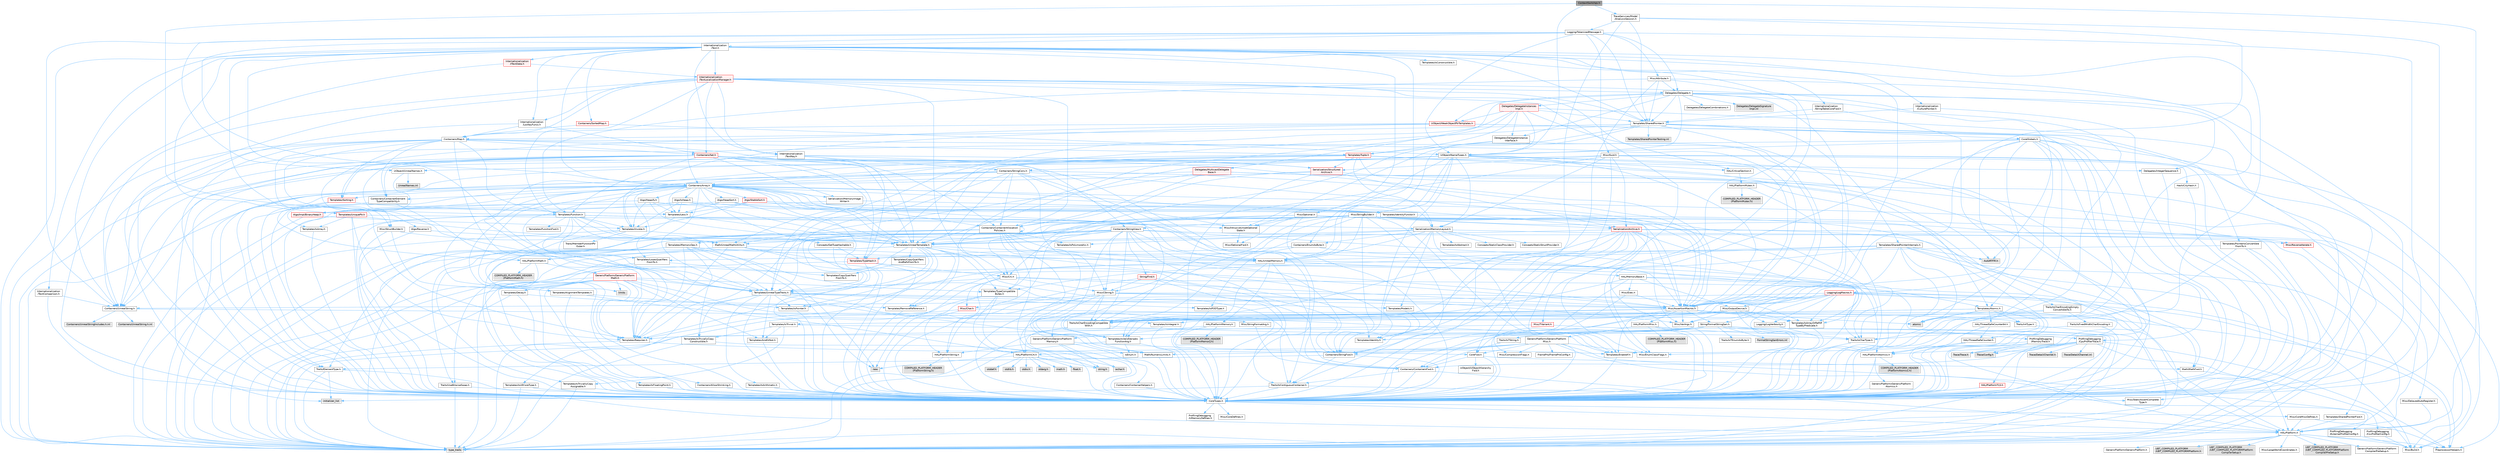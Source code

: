 digraph "ContextSwitches.h"
{
 // INTERACTIVE_SVG=YES
 // LATEX_PDF_SIZE
  bgcolor="transparent";
  edge [fontname=Helvetica,fontsize=10,labelfontname=Helvetica,labelfontsize=10];
  node [fontname=Helvetica,fontsize=10,shape=box,height=0.2,width=0.4];
  Node1 [id="Node000001",label="ContextSwitches.h",height=0.2,width=0.4,color="gray40", fillcolor="grey60", style="filled", fontcolor="black",tooltip=" "];
  Node1 -> Node2 [id="edge1_Node000001_Node000002",color="steelblue1",style="solid",tooltip=" "];
  Node2 [id="Node000002",label="HAL/Platform.h",height=0.2,width=0.4,color="grey40", fillcolor="white", style="filled",URL="$d9/dd0/Platform_8h.html",tooltip=" "];
  Node2 -> Node3 [id="edge2_Node000002_Node000003",color="steelblue1",style="solid",tooltip=" "];
  Node3 [id="Node000003",label="Misc/Build.h",height=0.2,width=0.4,color="grey40", fillcolor="white", style="filled",URL="$d3/dbb/Build_8h.html",tooltip=" "];
  Node2 -> Node4 [id="edge3_Node000002_Node000004",color="steelblue1",style="solid",tooltip=" "];
  Node4 [id="Node000004",label="Misc/LargeWorldCoordinates.h",height=0.2,width=0.4,color="grey40", fillcolor="white", style="filled",URL="$d2/dcb/LargeWorldCoordinates_8h.html",tooltip=" "];
  Node2 -> Node5 [id="edge4_Node000002_Node000005",color="steelblue1",style="solid",tooltip=" "];
  Node5 [id="Node000005",label="type_traits",height=0.2,width=0.4,color="grey60", fillcolor="#E0E0E0", style="filled",tooltip=" "];
  Node2 -> Node6 [id="edge5_Node000002_Node000006",color="steelblue1",style="solid",tooltip=" "];
  Node6 [id="Node000006",label="PreprocessorHelpers.h",height=0.2,width=0.4,color="grey40", fillcolor="white", style="filled",URL="$db/ddb/PreprocessorHelpers_8h.html",tooltip=" "];
  Node2 -> Node7 [id="edge6_Node000002_Node000007",color="steelblue1",style="solid",tooltip=" "];
  Node7 [id="Node000007",label="UBT_COMPILED_PLATFORM\l/UBT_COMPILED_PLATFORMPlatform\lCompilerPreSetup.h",height=0.2,width=0.4,color="grey60", fillcolor="#E0E0E0", style="filled",tooltip=" "];
  Node2 -> Node8 [id="edge7_Node000002_Node000008",color="steelblue1",style="solid",tooltip=" "];
  Node8 [id="Node000008",label="GenericPlatform/GenericPlatform\lCompilerPreSetup.h",height=0.2,width=0.4,color="grey40", fillcolor="white", style="filled",URL="$d9/dc8/GenericPlatformCompilerPreSetup_8h.html",tooltip=" "];
  Node2 -> Node9 [id="edge8_Node000002_Node000009",color="steelblue1",style="solid",tooltip=" "];
  Node9 [id="Node000009",label="GenericPlatform/GenericPlatform.h",height=0.2,width=0.4,color="grey40", fillcolor="white", style="filled",URL="$d6/d84/GenericPlatform_8h.html",tooltip=" "];
  Node2 -> Node10 [id="edge9_Node000002_Node000010",color="steelblue1",style="solid",tooltip=" "];
  Node10 [id="Node000010",label="UBT_COMPILED_PLATFORM\l/UBT_COMPILED_PLATFORMPlatform.h",height=0.2,width=0.4,color="grey60", fillcolor="#E0E0E0", style="filled",tooltip=" "];
  Node2 -> Node11 [id="edge10_Node000002_Node000011",color="steelblue1",style="solid",tooltip=" "];
  Node11 [id="Node000011",label="UBT_COMPILED_PLATFORM\l/UBT_COMPILED_PLATFORMPlatform\lCompilerSetup.h",height=0.2,width=0.4,color="grey60", fillcolor="#E0E0E0", style="filled",tooltip=" "];
  Node1 -> Node12 [id="edge11_Node000001_Node000012",color="steelblue1",style="solid",tooltip=" "];
  Node12 [id="Node000012",label="Templates/Function.h",height=0.2,width=0.4,color="grey40", fillcolor="white", style="filled",URL="$df/df5/Function_8h.html",tooltip=" "];
  Node12 -> Node13 [id="edge12_Node000012_Node000013",color="steelblue1",style="solid",tooltip=" "];
  Node13 [id="Node000013",label="CoreTypes.h",height=0.2,width=0.4,color="grey40", fillcolor="white", style="filled",URL="$dc/dec/CoreTypes_8h.html",tooltip=" "];
  Node13 -> Node2 [id="edge13_Node000013_Node000002",color="steelblue1",style="solid",tooltip=" "];
  Node13 -> Node14 [id="edge14_Node000013_Node000014",color="steelblue1",style="solid",tooltip=" "];
  Node14 [id="Node000014",label="ProfilingDebugging\l/UMemoryDefines.h",height=0.2,width=0.4,color="grey40", fillcolor="white", style="filled",URL="$d2/da2/UMemoryDefines_8h.html",tooltip=" "];
  Node13 -> Node15 [id="edge15_Node000013_Node000015",color="steelblue1",style="solid",tooltip=" "];
  Node15 [id="Node000015",label="Misc/CoreMiscDefines.h",height=0.2,width=0.4,color="grey40", fillcolor="white", style="filled",URL="$da/d38/CoreMiscDefines_8h.html",tooltip=" "];
  Node15 -> Node2 [id="edge16_Node000015_Node000002",color="steelblue1",style="solid",tooltip=" "];
  Node15 -> Node6 [id="edge17_Node000015_Node000006",color="steelblue1",style="solid",tooltip=" "];
  Node13 -> Node16 [id="edge18_Node000013_Node000016",color="steelblue1",style="solid",tooltip=" "];
  Node16 [id="Node000016",label="Misc/CoreDefines.h",height=0.2,width=0.4,color="grey40", fillcolor="white", style="filled",URL="$d3/dd2/CoreDefines_8h.html",tooltip=" "];
  Node12 -> Node17 [id="edge19_Node000012_Node000017",color="steelblue1",style="solid",tooltip=" "];
  Node17 [id="Node000017",label="Misc/AssertionMacros.h",height=0.2,width=0.4,color="grey40", fillcolor="white", style="filled",URL="$d0/dfa/AssertionMacros_8h.html",tooltip=" "];
  Node17 -> Node13 [id="edge20_Node000017_Node000013",color="steelblue1",style="solid",tooltip=" "];
  Node17 -> Node2 [id="edge21_Node000017_Node000002",color="steelblue1",style="solid",tooltip=" "];
  Node17 -> Node18 [id="edge22_Node000017_Node000018",color="steelblue1",style="solid",tooltip=" "];
  Node18 [id="Node000018",label="HAL/PlatformMisc.h",height=0.2,width=0.4,color="grey40", fillcolor="white", style="filled",URL="$d0/df5/PlatformMisc_8h.html",tooltip=" "];
  Node18 -> Node13 [id="edge23_Node000018_Node000013",color="steelblue1",style="solid",tooltip=" "];
  Node18 -> Node19 [id="edge24_Node000018_Node000019",color="steelblue1",style="solid",tooltip=" "];
  Node19 [id="Node000019",label="GenericPlatform/GenericPlatform\lMisc.h",height=0.2,width=0.4,color="grey40", fillcolor="white", style="filled",URL="$db/d9a/GenericPlatformMisc_8h.html",tooltip=" "];
  Node19 -> Node20 [id="edge25_Node000019_Node000020",color="steelblue1",style="solid",tooltip=" "];
  Node20 [id="Node000020",label="Containers/StringFwd.h",height=0.2,width=0.4,color="grey40", fillcolor="white", style="filled",URL="$df/d37/StringFwd_8h.html",tooltip=" "];
  Node20 -> Node13 [id="edge26_Node000020_Node000013",color="steelblue1",style="solid",tooltip=" "];
  Node20 -> Node21 [id="edge27_Node000020_Node000021",color="steelblue1",style="solid",tooltip=" "];
  Node21 [id="Node000021",label="Traits/ElementType.h",height=0.2,width=0.4,color="grey40", fillcolor="white", style="filled",URL="$d5/d4f/ElementType_8h.html",tooltip=" "];
  Node21 -> Node2 [id="edge28_Node000021_Node000002",color="steelblue1",style="solid",tooltip=" "];
  Node21 -> Node22 [id="edge29_Node000021_Node000022",color="steelblue1",style="solid",tooltip=" "];
  Node22 [id="Node000022",label="initializer_list",height=0.2,width=0.4,color="grey60", fillcolor="#E0E0E0", style="filled",tooltip=" "];
  Node21 -> Node5 [id="edge30_Node000021_Node000005",color="steelblue1",style="solid",tooltip=" "];
  Node20 -> Node23 [id="edge31_Node000020_Node000023",color="steelblue1",style="solid",tooltip=" "];
  Node23 [id="Node000023",label="Traits/IsContiguousContainer.h",height=0.2,width=0.4,color="grey40", fillcolor="white", style="filled",URL="$d5/d3c/IsContiguousContainer_8h.html",tooltip=" "];
  Node23 -> Node13 [id="edge32_Node000023_Node000013",color="steelblue1",style="solid",tooltip=" "];
  Node23 -> Node24 [id="edge33_Node000023_Node000024",color="steelblue1",style="solid",tooltip=" "];
  Node24 [id="Node000024",label="Misc/StaticAssertComplete\lType.h",height=0.2,width=0.4,color="grey40", fillcolor="white", style="filled",URL="$d5/d4e/StaticAssertCompleteType_8h.html",tooltip=" "];
  Node23 -> Node22 [id="edge34_Node000023_Node000022",color="steelblue1",style="solid",tooltip=" "];
  Node19 -> Node25 [id="edge35_Node000019_Node000025",color="steelblue1",style="solid",tooltip=" "];
  Node25 [id="Node000025",label="CoreFwd.h",height=0.2,width=0.4,color="grey40", fillcolor="white", style="filled",URL="$d1/d1e/CoreFwd_8h.html",tooltip=" "];
  Node25 -> Node13 [id="edge36_Node000025_Node000013",color="steelblue1",style="solid",tooltip=" "];
  Node25 -> Node26 [id="edge37_Node000025_Node000026",color="steelblue1",style="solid",tooltip=" "];
  Node26 [id="Node000026",label="Containers/ContainersFwd.h",height=0.2,width=0.4,color="grey40", fillcolor="white", style="filled",URL="$d4/d0a/ContainersFwd_8h.html",tooltip=" "];
  Node26 -> Node2 [id="edge38_Node000026_Node000002",color="steelblue1",style="solid",tooltip=" "];
  Node26 -> Node13 [id="edge39_Node000026_Node000013",color="steelblue1",style="solid",tooltip=" "];
  Node26 -> Node23 [id="edge40_Node000026_Node000023",color="steelblue1",style="solid",tooltip=" "];
  Node25 -> Node27 [id="edge41_Node000025_Node000027",color="steelblue1",style="solid",tooltip=" "];
  Node27 [id="Node000027",label="Math/MathFwd.h",height=0.2,width=0.4,color="grey40", fillcolor="white", style="filled",URL="$d2/d10/MathFwd_8h.html",tooltip=" "];
  Node27 -> Node2 [id="edge42_Node000027_Node000002",color="steelblue1",style="solid",tooltip=" "];
  Node25 -> Node28 [id="edge43_Node000025_Node000028",color="steelblue1",style="solid",tooltip=" "];
  Node28 [id="Node000028",label="UObject/UObjectHierarchy\lFwd.h",height=0.2,width=0.4,color="grey40", fillcolor="white", style="filled",URL="$d3/d13/UObjectHierarchyFwd_8h.html",tooltip=" "];
  Node19 -> Node13 [id="edge44_Node000019_Node000013",color="steelblue1",style="solid",tooltip=" "];
  Node19 -> Node29 [id="edge45_Node000019_Node000029",color="steelblue1",style="solid",tooltip=" "];
  Node29 [id="Node000029",label="FramePro/FrameProConfig.h",height=0.2,width=0.4,color="grey40", fillcolor="white", style="filled",URL="$d7/d90/FrameProConfig_8h.html",tooltip=" "];
  Node19 -> Node30 [id="edge46_Node000019_Node000030",color="steelblue1",style="solid",tooltip=" "];
  Node30 [id="Node000030",label="HAL/PlatformCrt.h",height=0.2,width=0.4,color="grey40", fillcolor="white", style="filled",URL="$d8/d75/PlatformCrt_8h.html",tooltip=" "];
  Node30 -> Node31 [id="edge47_Node000030_Node000031",color="steelblue1",style="solid",tooltip=" "];
  Node31 [id="Node000031",label="new",height=0.2,width=0.4,color="grey60", fillcolor="#E0E0E0", style="filled",tooltip=" "];
  Node30 -> Node32 [id="edge48_Node000030_Node000032",color="steelblue1",style="solid",tooltip=" "];
  Node32 [id="Node000032",label="wchar.h",height=0.2,width=0.4,color="grey60", fillcolor="#E0E0E0", style="filled",tooltip=" "];
  Node30 -> Node33 [id="edge49_Node000030_Node000033",color="steelblue1",style="solid",tooltip=" "];
  Node33 [id="Node000033",label="stddef.h",height=0.2,width=0.4,color="grey60", fillcolor="#E0E0E0", style="filled",tooltip=" "];
  Node30 -> Node34 [id="edge50_Node000030_Node000034",color="steelblue1",style="solid",tooltip=" "];
  Node34 [id="Node000034",label="stdlib.h",height=0.2,width=0.4,color="grey60", fillcolor="#E0E0E0", style="filled",tooltip=" "];
  Node30 -> Node35 [id="edge51_Node000030_Node000035",color="steelblue1",style="solid",tooltip=" "];
  Node35 [id="Node000035",label="stdio.h",height=0.2,width=0.4,color="grey60", fillcolor="#E0E0E0", style="filled",tooltip=" "];
  Node30 -> Node36 [id="edge52_Node000030_Node000036",color="steelblue1",style="solid",tooltip=" "];
  Node36 [id="Node000036",label="stdarg.h",height=0.2,width=0.4,color="grey60", fillcolor="#E0E0E0", style="filled",tooltip=" "];
  Node30 -> Node37 [id="edge53_Node000030_Node000037",color="steelblue1",style="solid",tooltip=" "];
  Node37 [id="Node000037",label="math.h",height=0.2,width=0.4,color="grey60", fillcolor="#E0E0E0", style="filled",tooltip=" "];
  Node30 -> Node38 [id="edge54_Node000030_Node000038",color="steelblue1",style="solid",tooltip=" "];
  Node38 [id="Node000038",label="float.h",height=0.2,width=0.4,color="grey60", fillcolor="#E0E0E0", style="filled",tooltip=" "];
  Node30 -> Node39 [id="edge55_Node000030_Node000039",color="steelblue1",style="solid",tooltip=" "];
  Node39 [id="Node000039",label="string.h",height=0.2,width=0.4,color="grey60", fillcolor="#E0E0E0", style="filled",tooltip=" "];
  Node19 -> Node40 [id="edge56_Node000019_Node000040",color="steelblue1",style="solid",tooltip=" "];
  Node40 [id="Node000040",label="Math/NumericLimits.h",height=0.2,width=0.4,color="grey40", fillcolor="white", style="filled",URL="$df/d1b/NumericLimits_8h.html",tooltip=" "];
  Node40 -> Node13 [id="edge57_Node000040_Node000013",color="steelblue1",style="solid",tooltip=" "];
  Node19 -> Node41 [id="edge58_Node000019_Node000041",color="steelblue1",style="solid",tooltip=" "];
  Node41 [id="Node000041",label="Misc/CompressionFlags.h",height=0.2,width=0.4,color="grey40", fillcolor="white", style="filled",URL="$d9/d76/CompressionFlags_8h.html",tooltip=" "];
  Node19 -> Node42 [id="edge59_Node000019_Node000042",color="steelblue1",style="solid",tooltip=" "];
  Node42 [id="Node000042",label="Misc/EnumClassFlags.h",height=0.2,width=0.4,color="grey40", fillcolor="white", style="filled",URL="$d8/de7/EnumClassFlags_8h.html",tooltip=" "];
  Node19 -> Node43 [id="edge60_Node000019_Node000043",color="steelblue1",style="solid",tooltip=" "];
  Node43 [id="Node000043",label="ProfilingDebugging\l/CsvProfilerConfig.h",height=0.2,width=0.4,color="grey40", fillcolor="white", style="filled",URL="$d3/d88/CsvProfilerConfig_8h.html",tooltip=" "];
  Node43 -> Node3 [id="edge61_Node000043_Node000003",color="steelblue1",style="solid",tooltip=" "];
  Node19 -> Node44 [id="edge62_Node000019_Node000044",color="steelblue1",style="solid",tooltip=" "];
  Node44 [id="Node000044",label="ProfilingDebugging\l/ExternalProfilerConfig.h",height=0.2,width=0.4,color="grey40", fillcolor="white", style="filled",URL="$d3/dbb/ExternalProfilerConfig_8h.html",tooltip=" "];
  Node44 -> Node3 [id="edge63_Node000044_Node000003",color="steelblue1",style="solid",tooltip=" "];
  Node18 -> Node45 [id="edge64_Node000018_Node000045",color="steelblue1",style="solid",tooltip=" "];
  Node45 [id="Node000045",label="COMPILED_PLATFORM_HEADER\l(PlatformMisc.h)",height=0.2,width=0.4,color="grey60", fillcolor="#E0E0E0", style="filled",tooltip=" "];
  Node18 -> Node46 [id="edge65_Node000018_Node000046",color="steelblue1",style="solid",tooltip=" "];
  Node46 [id="Node000046",label="ProfilingDebugging\l/CpuProfilerTrace.h",height=0.2,width=0.4,color="grey40", fillcolor="white", style="filled",URL="$da/dcb/CpuProfilerTrace_8h.html",tooltip=" "];
  Node46 -> Node13 [id="edge66_Node000046_Node000013",color="steelblue1",style="solid",tooltip=" "];
  Node46 -> Node26 [id="edge67_Node000046_Node000026",color="steelblue1",style="solid",tooltip=" "];
  Node46 -> Node47 [id="edge68_Node000046_Node000047",color="steelblue1",style="solid",tooltip=" "];
  Node47 [id="Node000047",label="HAL/PlatformAtomics.h",height=0.2,width=0.4,color="grey40", fillcolor="white", style="filled",URL="$d3/d36/PlatformAtomics_8h.html",tooltip=" "];
  Node47 -> Node13 [id="edge69_Node000047_Node000013",color="steelblue1",style="solid",tooltip=" "];
  Node47 -> Node48 [id="edge70_Node000047_Node000048",color="steelblue1",style="solid",tooltip=" "];
  Node48 [id="Node000048",label="GenericPlatform/GenericPlatform\lAtomics.h",height=0.2,width=0.4,color="grey40", fillcolor="white", style="filled",URL="$da/d72/GenericPlatformAtomics_8h.html",tooltip=" "];
  Node48 -> Node13 [id="edge71_Node000048_Node000013",color="steelblue1",style="solid",tooltip=" "];
  Node47 -> Node49 [id="edge72_Node000047_Node000049",color="steelblue1",style="solid",tooltip=" "];
  Node49 [id="Node000049",label="COMPILED_PLATFORM_HEADER\l(PlatformAtomics.h)",height=0.2,width=0.4,color="grey60", fillcolor="#E0E0E0", style="filled",tooltip=" "];
  Node46 -> Node6 [id="edge73_Node000046_Node000006",color="steelblue1",style="solid",tooltip=" "];
  Node46 -> Node3 [id="edge74_Node000046_Node000003",color="steelblue1",style="solid",tooltip=" "];
  Node46 -> Node50 [id="edge75_Node000046_Node000050",color="steelblue1",style="solid",tooltip=" "];
  Node50 [id="Node000050",label="Trace/Config.h",height=0.2,width=0.4,color="grey60", fillcolor="#E0E0E0", style="filled",tooltip=" "];
  Node46 -> Node51 [id="edge76_Node000046_Node000051",color="steelblue1",style="solid",tooltip=" "];
  Node51 [id="Node000051",label="Trace/Detail/Channel.h",height=0.2,width=0.4,color="grey60", fillcolor="#E0E0E0", style="filled",tooltip=" "];
  Node46 -> Node52 [id="edge77_Node000046_Node000052",color="steelblue1",style="solid",tooltip=" "];
  Node52 [id="Node000052",label="Trace/Detail/Channel.inl",height=0.2,width=0.4,color="grey60", fillcolor="#E0E0E0", style="filled",tooltip=" "];
  Node46 -> Node53 [id="edge78_Node000046_Node000053",color="steelblue1",style="solid",tooltip=" "];
  Node53 [id="Node000053",label="Trace/Trace.h",height=0.2,width=0.4,color="grey60", fillcolor="#E0E0E0", style="filled",tooltip=" "];
  Node17 -> Node6 [id="edge79_Node000017_Node000006",color="steelblue1",style="solid",tooltip=" "];
  Node17 -> Node54 [id="edge80_Node000017_Node000054",color="steelblue1",style="solid",tooltip=" "];
  Node54 [id="Node000054",label="Templates/EnableIf.h",height=0.2,width=0.4,color="grey40", fillcolor="white", style="filled",URL="$d7/d60/EnableIf_8h.html",tooltip=" "];
  Node54 -> Node13 [id="edge81_Node000054_Node000013",color="steelblue1",style="solid",tooltip=" "];
  Node17 -> Node55 [id="edge82_Node000017_Node000055",color="steelblue1",style="solid",tooltip=" "];
  Node55 [id="Node000055",label="Templates/IsArrayOrRefOf\lTypeByPredicate.h",height=0.2,width=0.4,color="grey40", fillcolor="white", style="filled",URL="$d6/da1/IsArrayOrRefOfTypeByPredicate_8h.html",tooltip=" "];
  Node55 -> Node13 [id="edge83_Node000055_Node000013",color="steelblue1",style="solid",tooltip=" "];
  Node17 -> Node56 [id="edge84_Node000017_Node000056",color="steelblue1",style="solid",tooltip=" "];
  Node56 [id="Node000056",label="Templates/IsValidVariadic\lFunctionArg.h",height=0.2,width=0.4,color="grey40", fillcolor="white", style="filled",URL="$d0/dc8/IsValidVariadicFunctionArg_8h.html",tooltip=" "];
  Node56 -> Node13 [id="edge85_Node000056_Node000013",color="steelblue1",style="solid",tooltip=" "];
  Node56 -> Node57 [id="edge86_Node000056_Node000057",color="steelblue1",style="solid",tooltip=" "];
  Node57 [id="Node000057",label="IsEnum.h",height=0.2,width=0.4,color="grey40", fillcolor="white", style="filled",URL="$d4/de5/IsEnum_8h.html",tooltip=" "];
  Node56 -> Node5 [id="edge87_Node000056_Node000005",color="steelblue1",style="solid",tooltip=" "];
  Node17 -> Node58 [id="edge88_Node000017_Node000058",color="steelblue1",style="solid",tooltip=" "];
  Node58 [id="Node000058",label="Traits/IsCharEncodingCompatible\lWith.h",height=0.2,width=0.4,color="grey40", fillcolor="white", style="filled",URL="$df/dd1/IsCharEncodingCompatibleWith_8h.html",tooltip=" "];
  Node58 -> Node5 [id="edge89_Node000058_Node000005",color="steelblue1",style="solid",tooltip=" "];
  Node58 -> Node59 [id="edge90_Node000058_Node000059",color="steelblue1",style="solid",tooltip=" "];
  Node59 [id="Node000059",label="Traits/IsCharType.h",height=0.2,width=0.4,color="grey40", fillcolor="white", style="filled",URL="$db/d51/IsCharType_8h.html",tooltip=" "];
  Node59 -> Node13 [id="edge91_Node000059_Node000013",color="steelblue1",style="solid",tooltip=" "];
  Node17 -> Node60 [id="edge92_Node000017_Node000060",color="steelblue1",style="solid",tooltip=" "];
  Node60 [id="Node000060",label="Misc/VarArgs.h",height=0.2,width=0.4,color="grey40", fillcolor="white", style="filled",URL="$d5/d6f/VarArgs_8h.html",tooltip=" "];
  Node60 -> Node13 [id="edge93_Node000060_Node000013",color="steelblue1",style="solid",tooltip=" "];
  Node17 -> Node61 [id="edge94_Node000017_Node000061",color="steelblue1",style="solid",tooltip=" "];
  Node61 [id="Node000061",label="String/FormatStringSan.h",height=0.2,width=0.4,color="grey40", fillcolor="white", style="filled",URL="$d3/d8b/FormatStringSan_8h.html",tooltip=" "];
  Node61 -> Node5 [id="edge95_Node000061_Node000005",color="steelblue1",style="solid",tooltip=" "];
  Node61 -> Node13 [id="edge96_Node000061_Node000013",color="steelblue1",style="solid",tooltip=" "];
  Node61 -> Node62 [id="edge97_Node000061_Node000062",color="steelblue1",style="solid",tooltip=" "];
  Node62 [id="Node000062",label="Templates/Requires.h",height=0.2,width=0.4,color="grey40", fillcolor="white", style="filled",URL="$dc/d96/Requires_8h.html",tooltip=" "];
  Node62 -> Node54 [id="edge98_Node000062_Node000054",color="steelblue1",style="solid",tooltip=" "];
  Node62 -> Node5 [id="edge99_Node000062_Node000005",color="steelblue1",style="solid",tooltip=" "];
  Node61 -> Node63 [id="edge100_Node000061_Node000063",color="steelblue1",style="solid",tooltip=" "];
  Node63 [id="Node000063",label="Templates/Identity.h",height=0.2,width=0.4,color="grey40", fillcolor="white", style="filled",URL="$d0/dd5/Identity_8h.html",tooltip=" "];
  Node61 -> Node56 [id="edge101_Node000061_Node000056",color="steelblue1",style="solid",tooltip=" "];
  Node61 -> Node59 [id="edge102_Node000061_Node000059",color="steelblue1",style="solid",tooltip=" "];
  Node61 -> Node64 [id="edge103_Node000061_Node000064",color="steelblue1",style="solid",tooltip=" "];
  Node64 [id="Node000064",label="Traits/IsTEnumAsByte.h",height=0.2,width=0.4,color="grey40", fillcolor="white", style="filled",URL="$d1/de6/IsTEnumAsByte_8h.html",tooltip=" "];
  Node61 -> Node65 [id="edge104_Node000061_Node000065",color="steelblue1",style="solid",tooltip=" "];
  Node65 [id="Node000065",label="Traits/IsTString.h",height=0.2,width=0.4,color="grey40", fillcolor="white", style="filled",URL="$d0/df8/IsTString_8h.html",tooltip=" "];
  Node65 -> Node26 [id="edge105_Node000065_Node000026",color="steelblue1",style="solid",tooltip=" "];
  Node61 -> Node26 [id="edge106_Node000061_Node000026",color="steelblue1",style="solid",tooltip=" "];
  Node61 -> Node66 [id="edge107_Node000061_Node000066",color="steelblue1",style="solid",tooltip=" "];
  Node66 [id="Node000066",label="FormatStringSanErrors.inl",height=0.2,width=0.4,color="grey60", fillcolor="#E0E0E0", style="filled",tooltip=" "];
  Node17 -> Node67 [id="edge108_Node000017_Node000067",color="steelblue1",style="solid",tooltip=" "];
  Node67 [id="Node000067",label="atomic",height=0.2,width=0.4,color="grey60", fillcolor="#E0E0E0", style="filled",tooltip=" "];
  Node12 -> Node68 [id="edge109_Node000012_Node000068",color="steelblue1",style="solid",tooltip=" "];
  Node68 [id="Node000068",label="Misc/IntrusiveUnsetOptional\lState.h",height=0.2,width=0.4,color="grey40", fillcolor="white", style="filled",URL="$d2/d0a/IntrusiveUnsetOptionalState_8h.html",tooltip=" "];
  Node68 -> Node69 [id="edge110_Node000068_Node000069",color="steelblue1",style="solid",tooltip=" "];
  Node69 [id="Node000069",label="Misc/OptionalFwd.h",height=0.2,width=0.4,color="grey40", fillcolor="white", style="filled",URL="$dc/d50/OptionalFwd_8h.html",tooltip=" "];
  Node12 -> Node70 [id="edge111_Node000012_Node000070",color="steelblue1",style="solid",tooltip=" "];
  Node70 [id="Node000070",label="HAL/UnrealMemory.h",height=0.2,width=0.4,color="grey40", fillcolor="white", style="filled",URL="$d9/d96/UnrealMemory_8h.html",tooltip=" "];
  Node70 -> Node13 [id="edge112_Node000070_Node000013",color="steelblue1",style="solid",tooltip=" "];
  Node70 -> Node71 [id="edge113_Node000070_Node000071",color="steelblue1",style="solid",tooltip=" "];
  Node71 [id="Node000071",label="GenericPlatform/GenericPlatform\lMemory.h",height=0.2,width=0.4,color="grey40", fillcolor="white", style="filled",URL="$dd/d22/GenericPlatformMemory_8h.html",tooltip=" "];
  Node71 -> Node25 [id="edge114_Node000071_Node000025",color="steelblue1",style="solid",tooltip=" "];
  Node71 -> Node13 [id="edge115_Node000071_Node000013",color="steelblue1",style="solid",tooltip=" "];
  Node71 -> Node72 [id="edge116_Node000071_Node000072",color="steelblue1",style="solid",tooltip=" "];
  Node72 [id="Node000072",label="HAL/PlatformString.h",height=0.2,width=0.4,color="grey40", fillcolor="white", style="filled",URL="$db/db5/PlatformString_8h.html",tooltip=" "];
  Node72 -> Node13 [id="edge117_Node000072_Node000013",color="steelblue1",style="solid",tooltip=" "];
  Node72 -> Node73 [id="edge118_Node000072_Node000073",color="steelblue1",style="solid",tooltip=" "];
  Node73 [id="Node000073",label="COMPILED_PLATFORM_HEADER\l(PlatformString.h)",height=0.2,width=0.4,color="grey60", fillcolor="#E0E0E0", style="filled",tooltip=" "];
  Node71 -> Node39 [id="edge119_Node000071_Node000039",color="steelblue1",style="solid",tooltip=" "];
  Node71 -> Node32 [id="edge120_Node000071_Node000032",color="steelblue1",style="solid",tooltip=" "];
  Node70 -> Node74 [id="edge121_Node000070_Node000074",color="steelblue1",style="solid",tooltip=" "];
  Node74 [id="Node000074",label="HAL/MemoryBase.h",height=0.2,width=0.4,color="grey40", fillcolor="white", style="filled",URL="$d6/d9f/MemoryBase_8h.html",tooltip=" "];
  Node74 -> Node13 [id="edge122_Node000074_Node000013",color="steelblue1",style="solid",tooltip=" "];
  Node74 -> Node47 [id="edge123_Node000074_Node000047",color="steelblue1",style="solid",tooltip=" "];
  Node74 -> Node30 [id="edge124_Node000074_Node000030",color="steelblue1",style="solid",tooltip=" "];
  Node74 -> Node75 [id="edge125_Node000074_Node000075",color="steelblue1",style="solid",tooltip=" "];
  Node75 [id="Node000075",label="Misc/Exec.h",height=0.2,width=0.4,color="grey40", fillcolor="white", style="filled",URL="$de/ddb/Exec_8h.html",tooltip=" "];
  Node75 -> Node13 [id="edge126_Node000075_Node000013",color="steelblue1",style="solid",tooltip=" "];
  Node75 -> Node17 [id="edge127_Node000075_Node000017",color="steelblue1",style="solid",tooltip=" "];
  Node74 -> Node76 [id="edge128_Node000074_Node000076",color="steelblue1",style="solid",tooltip=" "];
  Node76 [id="Node000076",label="Misc/OutputDevice.h",height=0.2,width=0.4,color="grey40", fillcolor="white", style="filled",URL="$d7/d32/OutputDevice_8h.html",tooltip=" "];
  Node76 -> Node25 [id="edge129_Node000076_Node000025",color="steelblue1",style="solid",tooltip=" "];
  Node76 -> Node13 [id="edge130_Node000076_Node000013",color="steelblue1",style="solid",tooltip=" "];
  Node76 -> Node77 [id="edge131_Node000076_Node000077",color="steelblue1",style="solid",tooltip=" "];
  Node77 [id="Node000077",label="Logging/LogVerbosity.h",height=0.2,width=0.4,color="grey40", fillcolor="white", style="filled",URL="$d2/d8f/LogVerbosity_8h.html",tooltip=" "];
  Node77 -> Node13 [id="edge132_Node000077_Node000013",color="steelblue1",style="solid",tooltip=" "];
  Node76 -> Node60 [id="edge133_Node000076_Node000060",color="steelblue1",style="solid",tooltip=" "];
  Node76 -> Node55 [id="edge134_Node000076_Node000055",color="steelblue1",style="solid",tooltip=" "];
  Node76 -> Node56 [id="edge135_Node000076_Node000056",color="steelblue1",style="solid",tooltip=" "];
  Node76 -> Node58 [id="edge136_Node000076_Node000058",color="steelblue1",style="solid",tooltip=" "];
  Node74 -> Node78 [id="edge137_Node000074_Node000078",color="steelblue1",style="solid",tooltip=" "];
  Node78 [id="Node000078",label="Templates/Atomic.h",height=0.2,width=0.4,color="grey40", fillcolor="white", style="filled",URL="$d3/d91/Atomic_8h.html",tooltip=" "];
  Node78 -> Node79 [id="edge138_Node000078_Node000079",color="steelblue1",style="solid",tooltip=" "];
  Node79 [id="Node000079",label="HAL/ThreadSafeCounter.h",height=0.2,width=0.4,color="grey40", fillcolor="white", style="filled",URL="$dc/dc9/ThreadSafeCounter_8h.html",tooltip=" "];
  Node79 -> Node13 [id="edge139_Node000079_Node000013",color="steelblue1",style="solid",tooltip=" "];
  Node79 -> Node47 [id="edge140_Node000079_Node000047",color="steelblue1",style="solid",tooltip=" "];
  Node78 -> Node80 [id="edge141_Node000078_Node000080",color="steelblue1",style="solid",tooltip=" "];
  Node80 [id="Node000080",label="HAL/ThreadSafeCounter64.h",height=0.2,width=0.4,color="grey40", fillcolor="white", style="filled",URL="$d0/d12/ThreadSafeCounter64_8h.html",tooltip=" "];
  Node80 -> Node13 [id="edge142_Node000080_Node000013",color="steelblue1",style="solid",tooltip=" "];
  Node80 -> Node79 [id="edge143_Node000080_Node000079",color="steelblue1",style="solid",tooltip=" "];
  Node78 -> Node81 [id="edge144_Node000078_Node000081",color="steelblue1",style="solid",tooltip=" "];
  Node81 [id="Node000081",label="Templates/IsIntegral.h",height=0.2,width=0.4,color="grey40", fillcolor="white", style="filled",URL="$da/d64/IsIntegral_8h.html",tooltip=" "];
  Node81 -> Node13 [id="edge145_Node000081_Node000013",color="steelblue1",style="solid",tooltip=" "];
  Node78 -> Node82 [id="edge146_Node000078_Node000082",color="steelblue1",style="solid",tooltip=" "];
  Node82 [id="Node000082",label="Templates/IsTrivial.h",height=0.2,width=0.4,color="grey40", fillcolor="white", style="filled",URL="$da/d4c/IsTrivial_8h.html",tooltip=" "];
  Node82 -> Node83 [id="edge147_Node000082_Node000083",color="steelblue1",style="solid",tooltip=" "];
  Node83 [id="Node000083",label="Templates/AndOrNot.h",height=0.2,width=0.4,color="grey40", fillcolor="white", style="filled",URL="$db/d0a/AndOrNot_8h.html",tooltip=" "];
  Node83 -> Node13 [id="edge148_Node000083_Node000013",color="steelblue1",style="solid",tooltip=" "];
  Node82 -> Node84 [id="edge149_Node000082_Node000084",color="steelblue1",style="solid",tooltip=" "];
  Node84 [id="Node000084",label="Templates/IsTriviallyCopy\lConstructible.h",height=0.2,width=0.4,color="grey40", fillcolor="white", style="filled",URL="$d3/d78/IsTriviallyCopyConstructible_8h.html",tooltip=" "];
  Node84 -> Node13 [id="edge150_Node000084_Node000013",color="steelblue1",style="solid",tooltip=" "];
  Node84 -> Node5 [id="edge151_Node000084_Node000005",color="steelblue1",style="solid",tooltip=" "];
  Node82 -> Node85 [id="edge152_Node000082_Node000085",color="steelblue1",style="solid",tooltip=" "];
  Node85 [id="Node000085",label="Templates/IsTriviallyCopy\lAssignable.h",height=0.2,width=0.4,color="grey40", fillcolor="white", style="filled",URL="$d2/df2/IsTriviallyCopyAssignable_8h.html",tooltip=" "];
  Node85 -> Node13 [id="edge153_Node000085_Node000013",color="steelblue1",style="solid",tooltip=" "];
  Node85 -> Node5 [id="edge154_Node000085_Node000005",color="steelblue1",style="solid",tooltip=" "];
  Node82 -> Node5 [id="edge155_Node000082_Node000005",color="steelblue1",style="solid",tooltip=" "];
  Node78 -> Node86 [id="edge156_Node000078_Node000086",color="steelblue1",style="solid",tooltip=" "];
  Node86 [id="Node000086",label="Traits/IntType.h",height=0.2,width=0.4,color="grey40", fillcolor="white", style="filled",URL="$d7/deb/IntType_8h.html",tooltip=" "];
  Node86 -> Node2 [id="edge157_Node000086_Node000002",color="steelblue1",style="solid",tooltip=" "];
  Node78 -> Node67 [id="edge158_Node000078_Node000067",color="steelblue1",style="solid",tooltip=" "];
  Node70 -> Node87 [id="edge159_Node000070_Node000087",color="steelblue1",style="solid",tooltip=" "];
  Node87 [id="Node000087",label="HAL/PlatformMemory.h",height=0.2,width=0.4,color="grey40", fillcolor="white", style="filled",URL="$de/d68/PlatformMemory_8h.html",tooltip=" "];
  Node87 -> Node13 [id="edge160_Node000087_Node000013",color="steelblue1",style="solid",tooltip=" "];
  Node87 -> Node71 [id="edge161_Node000087_Node000071",color="steelblue1",style="solid",tooltip=" "];
  Node87 -> Node88 [id="edge162_Node000087_Node000088",color="steelblue1",style="solid",tooltip=" "];
  Node88 [id="Node000088",label="COMPILED_PLATFORM_HEADER\l(PlatformMemory.h)",height=0.2,width=0.4,color="grey60", fillcolor="#E0E0E0", style="filled",tooltip=" "];
  Node70 -> Node89 [id="edge163_Node000070_Node000089",color="steelblue1",style="solid",tooltip=" "];
  Node89 [id="Node000089",label="ProfilingDebugging\l/MemoryTrace.h",height=0.2,width=0.4,color="grey40", fillcolor="white", style="filled",URL="$da/dd7/MemoryTrace_8h.html",tooltip=" "];
  Node89 -> Node2 [id="edge164_Node000089_Node000002",color="steelblue1",style="solid",tooltip=" "];
  Node89 -> Node42 [id="edge165_Node000089_Node000042",color="steelblue1",style="solid",tooltip=" "];
  Node89 -> Node50 [id="edge166_Node000089_Node000050",color="steelblue1",style="solid",tooltip=" "];
  Node89 -> Node53 [id="edge167_Node000089_Node000053",color="steelblue1",style="solid",tooltip=" "];
  Node70 -> Node90 [id="edge168_Node000070_Node000090",color="steelblue1",style="solid",tooltip=" "];
  Node90 [id="Node000090",label="Templates/IsPointer.h",height=0.2,width=0.4,color="grey40", fillcolor="white", style="filled",URL="$d7/d05/IsPointer_8h.html",tooltip=" "];
  Node90 -> Node13 [id="edge169_Node000090_Node000013",color="steelblue1",style="solid",tooltip=" "];
  Node12 -> Node91 [id="edge170_Node000012_Node000091",color="steelblue1",style="solid",tooltip=" "];
  Node91 [id="Node000091",label="Templates/FunctionFwd.h",height=0.2,width=0.4,color="grey40", fillcolor="white", style="filled",URL="$d6/d54/FunctionFwd_8h.html",tooltip=" "];
  Node12 -> Node92 [id="edge171_Node000012_Node000092",color="steelblue1",style="solid",tooltip=" "];
  Node92 [id="Node000092",label="Templates/UnrealTypeTraits.h",height=0.2,width=0.4,color="grey40", fillcolor="white", style="filled",URL="$d2/d2d/UnrealTypeTraits_8h.html",tooltip=" "];
  Node92 -> Node13 [id="edge172_Node000092_Node000013",color="steelblue1",style="solid",tooltip=" "];
  Node92 -> Node90 [id="edge173_Node000092_Node000090",color="steelblue1",style="solid",tooltip=" "];
  Node92 -> Node17 [id="edge174_Node000092_Node000017",color="steelblue1",style="solid",tooltip=" "];
  Node92 -> Node83 [id="edge175_Node000092_Node000083",color="steelblue1",style="solid",tooltip=" "];
  Node92 -> Node54 [id="edge176_Node000092_Node000054",color="steelblue1",style="solid",tooltip=" "];
  Node92 -> Node93 [id="edge177_Node000092_Node000093",color="steelblue1",style="solid",tooltip=" "];
  Node93 [id="Node000093",label="Templates/IsArithmetic.h",height=0.2,width=0.4,color="grey40", fillcolor="white", style="filled",URL="$d2/d5d/IsArithmetic_8h.html",tooltip=" "];
  Node93 -> Node13 [id="edge178_Node000093_Node000013",color="steelblue1",style="solid",tooltip=" "];
  Node92 -> Node57 [id="edge179_Node000092_Node000057",color="steelblue1",style="solid",tooltip=" "];
  Node92 -> Node94 [id="edge180_Node000092_Node000094",color="steelblue1",style="solid",tooltip=" "];
  Node94 [id="Node000094",label="Templates/Models.h",height=0.2,width=0.4,color="grey40", fillcolor="white", style="filled",URL="$d3/d0c/Models_8h.html",tooltip=" "];
  Node94 -> Node63 [id="edge181_Node000094_Node000063",color="steelblue1",style="solid",tooltip=" "];
  Node92 -> Node95 [id="edge182_Node000092_Node000095",color="steelblue1",style="solid",tooltip=" "];
  Node95 [id="Node000095",label="Templates/IsPODType.h",height=0.2,width=0.4,color="grey40", fillcolor="white", style="filled",URL="$d7/db1/IsPODType_8h.html",tooltip=" "];
  Node95 -> Node13 [id="edge183_Node000095_Node000013",color="steelblue1",style="solid",tooltip=" "];
  Node92 -> Node96 [id="edge184_Node000092_Node000096",color="steelblue1",style="solid",tooltip=" "];
  Node96 [id="Node000096",label="Templates/IsUECoreType.h",height=0.2,width=0.4,color="grey40", fillcolor="white", style="filled",URL="$d1/db8/IsUECoreType_8h.html",tooltip=" "];
  Node96 -> Node13 [id="edge185_Node000096_Node000013",color="steelblue1",style="solid",tooltip=" "];
  Node96 -> Node5 [id="edge186_Node000096_Node000005",color="steelblue1",style="solid",tooltip=" "];
  Node92 -> Node84 [id="edge187_Node000092_Node000084",color="steelblue1",style="solid",tooltip=" "];
  Node12 -> Node97 [id="edge188_Node000012_Node000097",color="steelblue1",style="solid",tooltip=" "];
  Node97 [id="Node000097",label="Templates/Invoke.h",height=0.2,width=0.4,color="grey40", fillcolor="white", style="filled",URL="$d7/deb/Invoke_8h.html",tooltip=" "];
  Node97 -> Node13 [id="edge189_Node000097_Node000013",color="steelblue1",style="solid",tooltip=" "];
  Node97 -> Node98 [id="edge190_Node000097_Node000098",color="steelblue1",style="solid",tooltip=" "];
  Node98 [id="Node000098",label="Traits/MemberFunctionPtr\lOuter.h",height=0.2,width=0.4,color="grey40", fillcolor="white", style="filled",URL="$db/da7/MemberFunctionPtrOuter_8h.html",tooltip=" "];
  Node97 -> Node99 [id="edge191_Node000097_Node000099",color="steelblue1",style="solid",tooltip=" "];
  Node99 [id="Node000099",label="Templates/UnrealTemplate.h",height=0.2,width=0.4,color="grey40", fillcolor="white", style="filled",URL="$d4/d24/UnrealTemplate_8h.html",tooltip=" "];
  Node99 -> Node13 [id="edge192_Node000099_Node000013",color="steelblue1",style="solid",tooltip=" "];
  Node99 -> Node90 [id="edge193_Node000099_Node000090",color="steelblue1",style="solid",tooltip=" "];
  Node99 -> Node70 [id="edge194_Node000099_Node000070",color="steelblue1",style="solid",tooltip=" "];
  Node99 -> Node100 [id="edge195_Node000099_Node000100",color="steelblue1",style="solid",tooltip=" "];
  Node100 [id="Node000100",label="Templates/CopyQualifiers\lAndRefsFromTo.h",height=0.2,width=0.4,color="grey40", fillcolor="white", style="filled",URL="$d3/db3/CopyQualifiersAndRefsFromTo_8h.html",tooltip=" "];
  Node100 -> Node101 [id="edge196_Node000100_Node000101",color="steelblue1",style="solid",tooltip=" "];
  Node101 [id="Node000101",label="Templates/CopyQualifiers\lFromTo.h",height=0.2,width=0.4,color="grey40", fillcolor="white", style="filled",URL="$d5/db4/CopyQualifiersFromTo_8h.html",tooltip=" "];
  Node99 -> Node92 [id="edge197_Node000099_Node000092",color="steelblue1",style="solid",tooltip=" "];
  Node99 -> Node102 [id="edge198_Node000099_Node000102",color="steelblue1",style="solid",tooltip=" "];
  Node102 [id="Node000102",label="Templates/RemoveReference.h",height=0.2,width=0.4,color="grey40", fillcolor="white", style="filled",URL="$da/dbe/RemoveReference_8h.html",tooltip=" "];
  Node102 -> Node13 [id="edge199_Node000102_Node000013",color="steelblue1",style="solid",tooltip=" "];
  Node99 -> Node62 [id="edge200_Node000099_Node000062",color="steelblue1",style="solid",tooltip=" "];
  Node99 -> Node103 [id="edge201_Node000099_Node000103",color="steelblue1",style="solid",tooltip=" "];
  Node103 [id="Node000103",label="Templates/TypeCompatible\lBytes.h",height=0.2,width=0.4,color="grey40", fillcolor="white", style="filled",URL="$df/d0a/TypeCompatibleBytes_8h.html",tooltip=" "];
  Node103 -> Node13 [id="edge202_Node000103_Node000013",color="steelblue1",style="solid",tooltip=" "];
  Node103 -> Node39 [id="edge203_Node000103_Node000039",color="steelblue1",style="solid",tooltip=" "];
  Node103 -> Node31 [id="edge204_Node000103_Node000031",color="steelblue1",style="solid",tooltip=" "];
  Node103 -> Node5 [id="edge205_Node000103_Node000005",color="steelblue1",style="solid",tooltip=" "];
  Node99 -> Node63 [id="edge206_Node000099_Node000063",color="steelblue1",style="solid",tooltip=" "];
  Node99 -> Node23 [id="edge207_Node000099_Node000023",color="steelblue1",style="solid",tooltip=" "];
  Node99 -> Node104 [id="edge208_Node000099_Node000104",color="steelblue1",style="solid",tooltip=" "];
  Node104 [id="Node000104",label="Traits/UseBitwiseSwap.h",height=0.2,width=0.4,color="grey40", fillcolor="white", style="filled",URL="$db/df3/UseBitwiseSwap_8h.html",tooltip=" "];
  Node104 -> Node13 [id="edge209_Node000104_Node000013",color="steelblue1",style="solid",tooltip=" "];
  Node104 -> Node5 [id="edge210_Node000104_Node000005",color="steelblue1",style="solid",tooltip=" "];
  Node99 -> Node5 [id="edge211_Node000099_Node000005",color="steelblue1",style="solid",tooltip=" "];
  Node97 -> Node5 [id="edge212_Node000097_Node000005",color="steelblue1",style="solid",tooltip=" "];
  Node12 -> Node99 [id="edge213_Node000012_Node000099",color="steelblue1",style="solid",tooltip=" "];
  Node12 -> Node62 [id="edge214_Node000012_Node000062",color="steelblue1",style="solid",tooltip=" "];
  Node12 -> Node105 [id="edge215_Node000012_Node000105",color="steelblue1",style="solid",tooltip=" "];
  Node105 [id="Node000105",label="Math/UnrealMathUtility.h",height=0.2,width=0.4,color="grey40", fillcolor="white", style="filled",URL="$db/db8/UnrealMathUtility_8h.html",tooltip=" "];
  Node105 -> Node13 [id="edge216_Node000105_Node000013",color="steelblue1",style="solid",tooltip=" "];
  Node105 -> Node17 [id="edge217_Node000105_Node000017",color="steelblue1",style="solid",tooltip=" "];
  Node105 -> Node106 [id="edge218_Node000105_Node000106",color="steelblue1",style="solid",tooltip=" "];
  Node106 [id="Node000106",label="HAL/PlatformMath.h",height=0.2,width=0.4,color="grey40", fillcolor="white", style="filled",URL="$dc/d53/PlatformMath_8h.html",tooltip=" "];
  Node106 -> Node13 [id="edge219_Node000106_Node000013",color="steelblue1",style="solid",tooltip=" "];
  Node106 -> Node107 [id="edge220_Node000106_Node000107",color="steelblue1",style="solid",tooltip=" "];
  Node107 [id="Node000107",label="GenericPlatform/GenericPlatform\lMath.h",height=0.2,width=0.4,color="red", fillcolor="#FFF0F0", style="filled",URL="$d5/d79/GenericPlatformMath_8h.html",tooltip=" "];
  Node107 -> Node13 [id="edge221_Node000107_Node000013",color="steelblue1",style="solid",tooltip=" "];
  Node107 -> Node26 [id="edge222_Node000107_Node000026",color="steelblue1",style="solid",tooltip=" "];
  Node107 -> Node30 [id="edge223_Node000107_Node000030",color="steelblue1",style="solid",tooltip=" "];
  Node107 -> Node83 [id="edge224_Node000107_Node000083",color="steelblue1",style="solid",tooltip=" "];
  Node107 -> Node108 [id="edge225_Node000107_Node000108",color="steelblue1",style="solid",tooltip=" "];
  Node108 [id="Node000108",label="Templates/Decay.h",height=0.2,width=0.4,color="grey40", fillcolor="white", style="filled",URL="$dd/d0f/Decay_8h.html",tooltip=" "];
  Node108 -> Node13 [id="edge226_Node000108_Node000013",color="steelblue1",style="solid",tooltip=" "];
  Node108 -> Node102 [id="edge227_Node000108_Node000102",color="steelblue1",style="solid",tooltip=" "];
  Node108 -> Node5 [id="edge228_Node000108_Node000005",color="steelblue1",style="solid",tooltip=" "];
  Node107 -> Node109 [id="edge229_Node000107_Node000109",color="steelblue1",style="solid",tooltip=" "];
  Node109 [id="Node000109",label="Templates/IsFloatingPoint.h",height=0.2,width=0.4,color="grey40", fillcolor="white", style="filled",URL="$d3/d11/IsFloatingPoint_8h.html",tooltip=" "];
  Node109 -> Node13 [id="edge230_Node000109_Node000013",color="steelblue1",style="solid",tooltip=" "];
  Node107 -> Node92 [id="edge231_Node000107_Node000092",color="steelblue1",style="solid",tooltip=" "];
  Node107 -> Node62 [id="edge232_Node000107_Node000062",color="steelblue1",style="solid",tooltip=" "];
  Node107 -> Node103 [id="edge233_Node000107_Node000103",color="steelblue1",style="solid",tooltip=" "];
  Node107 -> Node112 [id="edge234_Node000107_Node000112",color="steelblue1",style="solid",tooltip=" "];
  Node112 [id="Node000112",label="limits",height=0.2,width=0.4,color="grey60", fillcolor="#E0E0E0", style="filled",tooltip=" "];
  Node107 -> Node5 [id="edge235_Node000107_Node000005",color="steelblue1",style="solid",tooltip=" "];
  Node106 -> Node113 [id="edge236_Node000106_Node000113",color="steelblue1",style="solid",tooltip=" "];
  Node113 [id="Node000113",label="COMPILED_PLATFORM_HEADER\l(PlatformMath.h)",height=0.2,width=0.4,color="grey60", fillcolor="#E0E0E0", style="filled",tooltip=" "];
  Node105 -> Node27 [id="edge237_Node000105_Node000027",color="steelblue1",style="solid",tooltip=" "];
  Node105 -> Node63 [id="edge238_Node000105_Node000063",color="steelblue1",style="solid",tooltip=" "];
  Node105 -> Node62 [id="edge239_Node000105_Node000062",color="steelblue1",style="solid",tooltip=" "];
  Node12 -> Node31 [id="edge240_Node000012_Node000031",color="steelblue1",style="solid",tooltip=" "];
  Node12 -> Node5 [id="edge241_Node000012_Node000005",color="steelblue1",style="solid",tooltip=" "];
  Node1 -> Node114 [id="edge242_Node000001_Node000114",color="steelblue1",style="solid",tooltip=" "];
  Node114 [id="Node000114",label="TraceServices/Model\l/AnalysisSession.h",height=0.2,width=0.4,color="grey40", fillcolor="white", style="filled",URL="$d2/dff/AnalysisSession_8h.html",tooltip=" "];
  Node114 -> Node13 [id="edge243_Node000114_Node000013",color="steelblue1",style="solid",tooltip=" "];
  Node114 -> Node20 [id="edge244_Node000114_Node000020",color="steelblue1",style="solid",tooltip=" "];
  Node114 -> Node115 [id="edge245_Node000114_Node000115",color="steelblue1",style="solid",tooltip=" "];
  Node115 [id="Node000115",label="Logging/TokenizedMessage.h",height=0.2,width=0.4,color="grey40", fillcolor="white", style="filled",URL="$d1/d0f/TokenizedMessage_8h.html",tooltip=" "];
  Node115 -> Node116 [id="edge246_Node000115_Node000116",color="steelblue1",style="solid",tooltip=" "];
  Node116 [id="Node000116",label="Containers/Array.h",height=0.2,width=0.4,color="grey40", fillcolor="white", style="filled",URL="$df/dd0/Array_8h.html",tooltip=" "];
  Node116 -> Node13 [id="edge247_Node000116_Node000013",color="steelblue1",style="solid",tooltip=" "];
  Node116 -> Node17 [id="edge248_Node000116_Node000017",color="steelblue1",style="solid",tooltip=" "];
  Node116 -> Node68 [id="edge249_Node000116_Node000068",color="steelblue1",style="solid",tooltip=" "];
  Node116 -> Node117 [id="edge250_Node000116_Node000117",color="steelblue1",style="solid",tooltip=" "];
  Node117 [id="Node000117",label="Misc/ReverseIterate.h",height=0.2,width=0.4,color="red", fillcolor="#FFF0F0", style="filled",URL="$db/de3/ReverseIterate_8h.html",tooltip=" "];
  Node117 -> Node2 [id="edge251_Node000117_Node000002",color="steelblue1",style="solid",tooltip=" "];
  Node116 -> Node70 [id="edge252_Node000116_Node000070",color="steelblue1",style="solid",tooltip=" "];
  Node116 -> Node92 [id="edge253_Node000116_Node000092",color="steelblue1",style="solid",tooltip=" "];
  Node116 -> Node99 [id="edge254_Node000116_Node000099",color="steelblue1",style="solid",tooltip=" "];
  Node116 -> Node119 [id="edge255_Node000116_Node000119",color="steelblue1",style="solid",tooltip=" "];
  Node119 [id="Node000119",label="Containers/AllowShrinking.h",height=0.2,width=0.4,color="grey40", fillcolor="white", style="filled",URL="$d7/d1a/AllowShrinking_8h.html",tooltip=" "];
  Node119 -> Node13 [id="edge256_Node000119_Node000013",color="steelblue1",style="solid",tooltip=" "];
  Node116 -> Node120 [id="edge257_Node000116_Node000120",color="steelblue1",style="solid",tooltip=" "];
  Node120 [id="Node000120",label="Containers/ContainerAllocation\lPolicies.h",height=0.2,width=0.4,color="grey40", fillcolor="white", style="filled",URL="$d7/dff/ContainerAllocationPolicies_8h.html",tooltip=" "];
  Node120 -> Node13 [id="edge258_Node000120_Node000013",color="steelblue1",style="solid",tooltip=" "];
  Node120 -> Node121 [id="edge259_Node000120_Node000121",color="steelblue1",style="solid",tooltip=" "];
  Node121 [id="Node000121",label="Containers/ContainerHelpers.h",height=0.2,width=0.4,color="grey40", fillcolor="white", style="filled",URL="$d7/d33/ContainerHelpers_8h.html",tooltip=" "];
  Node121 -> Node13 [id="edge260_Node000121_Node000013",color="steelblue1",style="solid",tooltip=" "];
  Node120 -> Node120 [id="edge261_Node000120_Node000120",color="steelblue1",style="solid",tooltip=" "];
  Node120 -> Node106 [id="edge262_Node000120_Node000106",color="steelblue1",style="solid",tooltip=" "];
  Node120 -> Node70 [id="edge263_Node000120_Node000070",color="steelblue1",style="solid",tooltip=" "];
  Node120 -> Node40 [id="edge264_Node000120_Node000040",color="steelblue1",style="solid",tooltip=" "];
  Node120 -> Node17 [id="edge265_Node000120_Node000017",color="steelblue1",style="solid",tooltip=" "];
  Node120 -> Node122 [id="edge266_Node000120_Node000122",color="steelblue1",style="solid",tooltip=" "];
  Node122 [id="Node000122",label="Templates/IsPolymorphic.h",height=0.2,width=0.4,color="grey40", fillcolor="white", style="filled",URL="$dc/d20/IsPolymorphic_8h.html",tooltip=" "];
  Node120 -> Node123 [id="edge267_Node000120_Node000123",color="steelblue1",style="solid",tooltip=" "];
  Node123 [id="Node000123",label="Templates/MemoryOps.h",height=0.2,width=0.4,color="grey40", fillcolor="white", style="filled",URL="$db/dea/MemoryOps_8h.html",tooltip=" "];
  Node123 -> Node13 [id="edge268_Node000123_Node000013",color="steelblue1",style="solid",tooltip=" "];
  Node123 -> Node70 [id="edge269_Node000123_Node000070",color="steelblue1",style="solid",tooltip=" "];
  Node123 -> Node85 [id="edge270_Node000123_Node000085",color="steelblue1",style="solid",tooltip=" "];
  Node123 -> Node84 [id="edge271_Node000123_Node000084",color="steelblue1",style="solid",tooltip=" "];
  Node123 -> Node62 [id="edge272_Node000123_Node000062",color="steelblue1",style="solid",tooltip=" "];
  Node123 -> Node92 [id="edge273_Node000123_Node000092",color="steelblue1",style="solid",tooltip=" "];
  Node123 -> Node104 [id="edge274_Node000123_Node000104",color="steelblue1",style="solid",tooltip=" "];
  Node123 -> Node31 [id="edge275_Node000123_Node000031",color="steelblue1",style="solid",tooltip=" "];
  Node123 -> Node5 [id="edge276_Node000123_Node000005",color="steelblue1",style="solid",tooltip=" "];
  Node120 -> Node103 [id="edge277_Node000120_Node000103",color="steelblue1",style="solid",tooltip=" "];
  Node120 -> Node5 [id="edge278_Node000120_Node000005",color="steelblue1",style="solid",tooltip=" "];
  Node116 -> Node124 [id="edge279_Node000116_Node000124",color="steelblue1",style="solid",tooltip=" "];
  Node124 [id="Node000124",label="Containers/ContainerElement\lTypeCompatibility.h",height=0.2,width=0.4,color="grey40", fillcolor="white", style="filled",URL="$df/ddf/ContainerElementTypeCompatibility_8h.html",tooltip=" "];
  Node124 -> Node13 [id="edge280_Node000124_Node000013",color="steelblue1",style="solid",tooltip=" "];
  Node124 -> Node92 [id="edge281_Node000124_Node000092",color="steelblue1",style="solid",tooltip=" "];
  Node116 -> Node125 [id="edge282_Node000116_Node000125",color="steelblue1",style="solid",tooltip=" "];
  Node125 [id="Node000125",label="Serialization/Archive.h",height=0.2,width=0.4,color="red", fillcolor="#FFF0F0", style="filled",URL="$d7/d3b/Archive_8h.html",tooltip=" "];
  Node125 -> Node25 [id="edge283_Node000125_Node000025",color="steelblue1",style="solid",tooltip=" "];
  Node125 -> Node13 [id="edge284_Node000125_Node000013",color="steelblue1",style="solid",tooltip=" "];
  Node125 -> Node27 [id="edge285_Node000125_Node000027",color="steelblue1",style="solid",tooltip=" "];
  Node125 -> Node17 [id="edge286_Node000125_Node000017",color="steelblue1",style="solid",tooltip=" "];
  Node125 -> Node3 [id="edge287_Node000125_Node000003",color="steelblue1",style="solid",tooltip=" "];
  Node125 -> Node41 [id="edge288_Node000125_Node000041",color="steelblue1",style="solid",tooltip=" "];
  Node125 -> Node60 [id="edge289_Node000125_Node000060",color="steelblue1",style="solid",tooltip=" "];
  Node125 -> Node54 [id="edge290_Node000125_Node000054",color="steelblue1",style="solid",tooltip=" "];
  Node125 -> Node55 [id="edge291_Node000125_Node000055",color="steelblue1",style="solid",tooltip=" "];
  Node125 -> Node56 [id="edge292_Node000125_Node000056",color="steelblue1",style="solid",tooltip=" "];
  Node125 -> Node99 [id="edge293_Node000125_Node000099",color="steelblue1",style="solid",tooltip=" "];
  Node125 -> Node58 [id="edge294_Node000125_Node000058",color="steelblue1",style="solid",tooltip=" "];
  Node116 -> Node135 [id="edge295_Node000116_Node000135",color="steelblue1",style="solid",tooltip=" "];
  Node135 [id="Node000135",label="Serialization/MemoryImage\lWriter.h",height=0.2,width=0.4,color="grey40", fillcolor="white", style="filled",URL="$d0/d08/MemoryImageWriter_8h.html",tooltip=" "];
  Node135 -> Node13 [id="edge296_Node000135_Node000013",color="steelblue1",style="solid",tooltip=" "];
  Node135 -> Node136 [id="edge297_Node000135_Node000136",color="steelblue1",style="solid",tooltip=" "];
  Node136 [id="Node000136",label="Serialization/MemoryLayout.h",height=0.2,width=0.4,color="grey40", fillcolor="white", style="filled",URL="$d7/d66/MemoryLayout_8h.html",tooltip=" "];
  Node136 -> Node137 [id="edge298_Node000136_Node000137",color="steelblue1",style="solid",tooltip=" "];
  Node137 [id="Node000137",label="Concepts/StaticClassProvider.h",height=0.2,width=0.4,color="grey40", fillcolor="white", style="filled",URL="$dd/d83/StaticClassProvider_8h.html",tooltip=" "];
  Node136 -> Node138 [id="edge299_Node000136_Node000138",color="steelblue1",style="solid",tooltip=" "];
  Node138 [id="Node000138",label="Concepts/StaticStructProvider.h",height=0.2,width=0.4,color="grey40", fillcolor="white", style="filled",URL="$d5/d77/StaticStructProvider_8h.html",tooltip=" "];
  Node136 -> Node139 [id="edge300_Node000136_Node000139",color="steelblue1",style="solid",tooltip=" "];
  Node139 [id="Node000139",label="Containers/EnumAsByte.h",height=0.2,width=0.4,color="grey40", fillcolor="white", style="filled",URL="$d6/d9a/EnumAsByte_8h.html",tooltip=" "];
  Node139 -> Node13 [id="edge301_Node000139_Node000013",color="steelblue1",style="solid",tooltip=" "];
  Node139 -> Node95 [id="edge302_Node000139_Node000095",color="steelblue1",style="solid",tooltip=" "];
  Node139 -> Node140 [id="edge303_Node000139_Node000140",color="steelblue1",style="solid",tooltip=" "];
  Node140 [id="Node000140",label="Templates/TypeHash.h",height=0.2,width=0.4,color="red", fillcolor="#FFF0F0", style="filled",URL="$d1/d62/TypeHash_8h.html",tooltip=" "];
  Node140 -> Node13 [id="edge304_Node000140_Node000013",color="steelblue1",style="solid",tooltip=" "];
  Node140 -> Node62 [id="edge305_Node000140_Node000062",color="steelblue1",style="solid",tooltip=" "];
  Node140 -> Node141 [id="edge306_Node000140_Node000141",color="steelblue1",style="solid",tooltip=" "];
  Node141 [id="Node000141",label="Misc/Crc.h",height=0.2,width=0.4,color="grey40", fillcolor="white", style="filled",URL="$d4/dd2/Crc_8h.html",tooltip=" "];
  Node141 -> Node13 [id="edge307_Node000141_Node000013",color="steelblue1",style="solid",tooltip=" "];
  Node141 -> Node72 [id="edge308_Node000141_Node000072",color="steelblue1",style="solid",tooltip=" "];
  Node141 -> Node17 [id="edge309_Node000141_Node000017",color="steelblue1",style="solid",tooltip=" "];
  Node141 -> Node142 [id="edge310_Node000141_Node000142",color="steelblue1",style="solid",tooltip=" "];
  Node142 [id="Node000142",label="Misc/CString.h",height=0.2,width=0.4,color="grey40", fillcolor="white", style="filled",URL="$d2/d49/CString_8h.html",tooltip=" "];
  Node142 -> Node13 [id="edge311_Node000142_Node000013",color="steelblue1",style="solid",tooltip=" "];
  Node142 -> Node30 [id="edge312_Node000142_Node000030",color="steelblue1",style="solid",tooltip=" "];
  Node142 -> Node72 [id="edge313_Node000142_Node000072",color="steelblue1",style="solid",tooltip=" "];
  Node142 -> Node17 [id="edge314_Node000142_Node000017",color="steelblue1",style="solid",tooltip=" "];
  Node142 -> Node143 [id="edge315_Node000142_Node000143",color="steelblue1",style="solid",tooltip=" "];
  Node143 [id="Node000143",label="Misc/Char.h",height=0.2,width=0.4,color="red", fillcolor="#FFF0F0", style="filled",URL="$d0/d58/Char_8h.html",tooltip=" "];
  Node143 -> Node13 [id="edge316_Node000143_Node000013",color="steelblue1",style="solid",tooltip=" "];
  Node143 -> Node86 [id="edge317_Node000143_Node000086",color="steelblue1",style="solid",tooltip=" "];
  Node143 -> Node5 [id="edge318_Node000143_Node000005",color="steelblue1",style="solid",tooltip=" "];
  Node142 -> Node60 [id="edge319_Node000142_Node000060",color="steelblue1",style="solid",tooltip=" "];
  Node142 -> Node55 [id="edge320_Node000142_Node000055",color="steelblue1",style="solid",tooltip=" "];
  Node142 -> Node56 [id="edge321_Node000142_Node000056",color="steelblue1",style="solid",tooltip=" "];
  Node142 -> Node58 [id="edge322_Node000142_Node000058",color="steelblue1",style="solid",tooltip=" "];
  Node141 -> Node143 [id="edge323_Node000141_Node000143",color="steelblue1",style="solid",tooltip=" "];
  Node141 -> Node92 [id="edge324_Node000141_Node000092",color="steelblue1",style="solid",tooltip=" "];
  Node141 -> Node59 [id="edge325_Node000141_Node000059",color="steelblue1",style="solid",tooltip=" "];
  Node140 -> Node5 [id="edge326_Node000140_Node000005",color="steelblue1",style="solid",tooltip=" "];
  Node136 -> Node20 [id="edge327_Node000136_Node000020",color="steelblue1",style="solid",tooltip=" "];
  Node136 -> Node70 [id="edge328_Node000136_Node000070",color="steelblue1",style="solid",tooltip=" "];
  Node136 -> Node147 [id="edge329_Node000136_Node000147",color="steelblue1",style="solid",tooltip=" "];
  Node147 [id="Node000147",label="Misc/DelayedAutoRegister.h",height=0.2,width=0.4,color="grey40", fillcolor="white", style="filled",URL="$d1/dda/DelayedAutoRegister_8h.html",tooltip=" "];
  Node147 -> Node2 [id="edge330_Node000147_Node000002",color="steelblue1",style="solid",tooltip=" "];
  Node136 -> Node54 [id="edge331_Node000136_Node000054",color="steelblue1",style="solid",tooltip=" "];
  Node136 -> Node148 [id="edge332_Node000136_Node000148",color="steelblue1",style="solid",tooltip=" "];
  Node148 [id="Node000148",label="Templates/IsAbstract.h",height=0.2,width=0.4,color="grey40", fillcolor="white", style="filled",URL="$d8/db7/IsAbstract_8h.html",tooltip=" "];
  Node136 -> Node122 [id="edge333_Node000136_Node000122",color="steelblue1",style="solid",tooltip=" "];
  Node136 -> Node94 [id="edge334_Node000136_Node000094",color="steelblue1",style="solid",tooltip=" "];
  Node136 -> Node99 [id="edge335_Node000136_Node000099",color="steelblue1",style="solid",tooltip=" "];
  Node116 -> Node149 [id="edge336_Node000116_Node000149",color="steelblue1",style="solid",tooltip=" "];
  Node149 [id="Node000149",label="Algo/Heapify.h",height=0.2,width=0.4,color="grey40", fillcolor="white", style="filled",URL="$d0/d2a/Heapify_8h.html",tooltip=" "];
  Node149 -> Node150 [id="edge337_Node000149_Node000150",color="steelblue1",style="solid",tooltip=" "];
  Node150 [id="Node000150",label="Algo/Impl/BinaryHeap.h",height=0.2,width=0.4,color="red", fillcolor="#FFF0F0", style="filled",URL="$d7/da3/Algo_2Impl_2BinaryHeap_8h.html",tooltip=" "];
  Node150 -> Node97 [id="edge338_Node000150_Node000097",color="steelblue1",style="solid",tooltip=" "];
  Node150 -> Node5 [id="edge339_Node000150_Node000005",color="steelblue1",style="solid",tooltip=" "];
  Node149 -> Node153 [id="edge340_Node000149_Node000153",color="steelblue1",style="solid",tooltip=" "];
  Node153 [id="Node000153",label="Templates/IdentityFunctor.h",height=0.2,width=0.4,color="grey40", fillcolor="white", style="filled",URL="$d7/d2e/IdentityFunctor_8h.html",tooltip=" "];
  Node153 -> Node2 [id="edge341_Node000153_Node000002",color="steelblue1",style="solid",tooltip=" "];
  Node149 -> Node97 [id="edge342_Node000149_Node000097",color="steelblue1",style="solid",tooltip=" "];
  Node149 -> Node154 [id="edge343_Node000149_Node000154",color="steelblue1",style="solid",tooltip=" "];
  Node154 [id="Node000154",label="Templates/Less.h",height=0.2,width=0.4,color="grey40", fillcolor="white", style="filled",URL="$de/dc8/Less_8h.html",tooltip=" "];
  Node154 -> Node13 [id="edge344_Node000154_Node000013",color="steelblue1",style="solid",tooltip=" "];
  Node154 -> Node99 [id="edge345_Node000154_Node000099",color="steelblue1",style="solid",tooltip=" "];
  Node149 -> Node99 [id="edge346_Node000149_Node000099",color="steelblue1",style="solid",tooltip=" "];
  Node116 -> Node155 [id="edge347_Node000116_Node000155",color="steelblue1",style="solid",tooltip=" "];
  Node155 [id="Node000155",label="Algo/HeapSort.h",height=0.2,width=0.4,color="grey40", fillcolor="white", style="filled",URL="$d3/d92/HeapSort_8h.html",tooltip=" "];
  Node155 -> Node150 [id="edge348_Node000155_Node000150",color="steelblue1",style="solid",tooltip=" "];
  Node155 -> Node153 [id="edge349_Node000155_Node000153",color="steelblue1",style="solid",tooltip=" "];
  Node155 -> Node154 [id="edge350_Node000155_Node000154",color="steelblue1",style="solid",tooltip=" "];
  Node155 -> Node99 [id="edge351_Node000155_Node000099",color="steelblue1",style="solid",tooltip=" "];
  Node116 -> Node156 [id="edge352_Node000116_Node000156",color="steelblue1",style="solid",tooltip=" "];
  Node156 [id="Node000156",label="Algo/IsHeap.h",height=0.2,width=0.4,color="grey40", fillcolor="white", style="filled",URL="$de/d32/IsHeap_8h.html",tooltip=" "];
  Node156 -> Node150 [id="edge353_Node000156_Node000150",color="steelblue1",style="solid",tooltip=" "];
  Node156 -> Node153 [id="edge354_Node000156_Node000153",color="steelblue1",style="solid",tooltip=" "];
  Node156 -> Node97 [id="edge355_Node000156_Node000097",color="steelblue1",style="solid",tooltip=" "];
  Node156 -> Node154 [id="edge356_Node000156_Node000154",color="steelblue1",style="solid",tooltip=" "];
  Node156 -> Node99 [id="edge357_Node000156_Node000099",color="steelblue1",style="solid",tooltip=" "];
  Node116 -> Node150 [id="edge358_Node000116_Node000150",color="steelblue1",style="solid",tooltip=" "];
  Node116 -> Node157 [id="edge359_Node000116_Node000157",color="steelblue1",style="solid",tooltip=" "];
  Node157 [id="Node000157",label="Algo/StableSort.h",height=0.2,width=0.4,color="red", fillcolor="#FFF0F0", style="filled",URL="$d7/d3c/StableSort_8h.html",tooltip=" "];
  Node157 -> Node153 [id="edge360_Node000157_Node000153",color="steelblue1",style="solid",tooltip=" "];
  Node157 -> Node97 [id="edge361_Node000157_Node000097",color="steelblue1",style="solid",tooltip=" "];
  Node157 -> Node154 [id="edge362_Node000157_Node000154",color="steelblue1",style="solid",tooltip=" "];
  Node157 -> Node99 [id="edge363_Node000157_Node000099",color="steelblue1",style="solid",tooltip=" "];
  Node116 -> Node160 [id="edge364_Node000116_Node000160",color="steelblue1",style="solid",tooltip=" "];
  Node160 [id="Node000160",label="Concepts/GetTypeHashable.h",height=0.2,width=0.4,color="grey40", fillcolor="white", style="filled",URL="$d3/da2/GetTypeHashable_8h.html",tooltip=" "];
  Node160 -> Node13 [id="edge365_Node000160_Node000013",color="steelblue1",style="solid",tooltip=" "];
  Node160 -> Node140 [id="edge366_Node000160_Node000140",color="steelblue1",style="solid",tooltip=" "];
  Node116 -> Node153 [id="edge367_Node000116_Node000153",color="steelblue1",style="solid",tooltip=" "];
  Node116 -> Node97 [id="edge368_Node000116_Node000097",color="steelblue1",style="solid",tooltip=" "];
  Node116 -> Node154 [id="edge369_Node000116_Node000154",color="steelblue1",style="solid",tooltip=" "];
  Node116 -> Node161 [id="edge370_Node000116_Node000161",color="steelblue1",style="solid",tooltip=" "];
  Node161 [id="Node000161",label="Templates/LosesQualifiers\lFromTo.h",height=0.2,width=0.4,color="grey40", fillcolor="white", style="filled",URL="$d2/db3/LosesQualifiersFromTo_8h.html",tooltip=" "];
  Node161 -> Node101 [id="edge371_Node000161_Node000101",color="steelblue1",style="solid",tooltip=" "];
  Node161 -> Node5 [id="edge372_Node000161_Node000005",color="steelblue1",style="solid",tooltip=" "];
  Node116 -> Node62 [id="edge373_Node000116_Node000062",color="steelblue1",style="solid",tooltip=" "];
  Node116 -> Node162 [id="edge374_Node000116_Node000162",color="steelblue1",style="solid",tooltip=" "];
  Node162 [id="Node000162",label="Templates/Sorting.h",height=0.2,width=0.4,color="red", fillcolor="#FFF0F0", style="filled",URL="$d3/d9e/Sorting_8h.html",tooltip=" "];
  Node162 -> Node13 [id="edge375_Node000162_Node000013",color="steelblue1",style="solid",tooltip=" "];
  Node162 -> Node106 [id="edge376_Node000162_Node000106",color="steelblue1",style="solid",tooltip=" "];
  Node162 -> Node154 [id="edge377_Node000162_Node000154",color="steelblue1",style="solid",tooltip=" "];
  Node116 -> Node165 [id="edge378_Node000116_Node000165",color="steelblue1",style="solid",tooltip=" "];
  Node165 [id="Node000165",label="Templates/AlignmentTemplates.h",height=0.2,width=0.4,color="grey40", fillcolor="white", style="filled",URL="$dd/d32/AlignmentTemplates_8h.html",tooltip=" "];
  Node165 -> Node13 [id="edge379_Node000165_Node000013",color="steelblue1",style="solid",tooltip=" "];
  Node165 -> Node81 [id="edge380_Node000165_Node000081",color="steelblue1",style="solid",tooltip=" "];
  Node165 -> Node90 [id="edge381_Node000165_Node000090",color="steelblue1",style="solid",tooltip=" "];
  Node116 -> Node21 [id="edge382_Node000116_Node000021",color="steelblue1",style="solid",tooltip=" "];
  Node116 -> Node112 [id="edge383_Node000116_Node000112",color="steelblue1",style="solid",tooltip=" "];
  Node116 -> Node5 [id="edge384_Node000116_Node000005",color="steelblue1",style="solid",tooltip=" "];
  Node115 -> Node166 [id="edge385_Node000115_Node000166",color="steelblue1",style="solid",tooltip=" "];
  Node166 [id="Node000166",label="Containers/UnrealString.h",height=0.2,width=0.4,color="grey40", fillcolor="white", style="filled",URL="$d5/dba/UnrealString_8h.html",tooltip=" "];
  Node166 -> Node167 [id="edge386_Node000166_Node000167",color="steelblue1",style="solid",tooltip=" "];
  Node167 [id="Node000167",label="Containers/UnrealStringIncludes.h.inl",height=0.2,width=0.4,color="grey60", fillcolor="#E0E0E0", style="filled",tooltip=" "];
  Node166 -> Node168 [id="edge387_Node000166_Node000168",color="steelblue1",style="solid",tooltip=" "];
  Node168 [id="Node000168",label="Containers/UnrealString.h.inl",height=0.2,width=0.4,color="grey60", fillcolor="#E0E0E0", style="filled",tooltip=" "];
  Node166 -> Node169 [id="edge388_Node000166_Node000169",color="steelblue1",style="solid",tooltip=" "];
  Node169 [id="Node000169",label="Misc/StringFormatArg.h",height=0.2,width=0.4,color="grey40", fillcolor="white", style="filled",URL="$d2/d16/StringFormatArg_8h.html",tooltip=" "];
  Node169 -> Node26 [id="edge389_Node000169_Node000026",color="steelblue1",style="solid",tooltip=" "];
  Node115 -> Node13 [id="edge390_Node000115_Node000013",color="steelblue1",style="solid",tooltip=" "];
  Node115 -> Node170 [id="edge391_Node000115_Node000170",color="steelblue1",style="solid",tooltip=" "];
  Node170 [id="Node000170",label="Delegates/Delegate.h",height=0.2,width=0.4,color="grey40", fillcolor="white", style="filled",URL="$d4/d80/Delegate_8h.html",tooltip=" "];
  Node170 -> Node13 [id="edge392_Node000170_Node000013",color="steelblue1",style="solid",tooltip=" "];
  Node170 -> Node17 [id="edge393_Node000170_Node000017",color="steelblue1",style="solid",tooltip=" "];
  Node170 -> Node171 [id="edge394_Node000170_Node000171",color="steelblue1",style="solid",tooltip=" "];
  Node171 [id="Node000171",label="UObject/NameTypes.h",height=0.2,width=0.4,color="grey40", fillcolor="white", style="filled",URL="$d6/d35/NameTypes_8h.html",tooltip=" "];
  Node171 -> Node13 [id="edge395_Node000171_Node000013",color="steelblue1",style="solid",tooltip=" "];
  Node171 -> Node17 [id="edge396_Node000171_Node000017",color="steelblue1",style="solid",tooltip=" "];
  Node171 -> Node70 [id="edge397_Node000171_Node000070",color="steelblue1",style="solid",tooltip=" "];
  Node171 -> Node92 [id="edge398_Node000171_Node000092",color="steelblue1",style="solid",tooltip=" "];
  Node171 -> Node99 [id="edge399_Node000171_Node000099",color="steelblue1",style="solid",tooltip=" "];
  Node171 -> Node166 [id="edge400_Node000171_Node000166",color="steelblue1",style="solid",tooltip=" "];
  Node171 -> Node172 [id="edge401_Node000171_Node000172",color="steelblue1",style="solid",tooltip=" "];
  Node172 [id="Node000172",label="HAL/CriticalSection.h",height=0.2,width=0.4,color="grey40", fillcolor="white", style="filled",URL="$d6/d90/CriticalSection_8h.html",tooltip=" "];
  Node172 -> Node173 [id="edge402_Node000172_Node000173",color="steelblue1",style="solid",tooltip=" "];
  Node173 [id="Node000173",label="HAL/PlatformMutex.h",height=0.2,width=0.4,color="grey40", fillcolor="white", style="filled",URL="$d9/d0b/PlatformMutex_8h.html",tooltip=" "];
  Node173 -> Node13 [id="edge403_Node000173_Node000013",color="steelblue1",style="solid",tooltip=" "];
  Node173 -> Node174 [id="edge404_Node000173_Node000174",color="steelblue1",style="solid",tooltip=" "];
  Node174 [id="Node000174",label="COMPILED_PLATFORM_HEADER\l(PlatformMutex.h)",height=0.2,width=0.4,color="grey60", fillcolor="#E0E0E0", style="filled",tooltip=" "];
  Node171 -> Node175 [id="edge405_Node000171_Node000175",color="steelblue1",style="solid",tooltip=" "];
  Node175 [id="Node000175",label="Containers/StringConv.h",height=0.2,width=0.4,color="grey40", fillcolor="white", style="filled",URL="$d3/ddf/StringConv_8h.html",tooltip=" "];
  Node175 -> Node13 [id="edge406_Node000175_Node000013",color="steelblue1",style="solid",tooltip=" "];
  Node175 -> Node17 [id="edge407_Node000175_Node000017",color="steelblue1",style="solid",tooltip=" "];
  Node175 -> Node120 [id="edge408_Node000175_Node000120",color="steelblue1",style="solid",tooltip=" "];
  Node175 -> Node116 [id="edge409_Node000175_Node000116",color="steelblue1",style="solid",tooltip=" "];
  Node175 -> Node142 [id="edge410_Node000175_Node000142",color="steelblue1",style="solid",tooltip=" "];
  Node175 -> Node176 [id="edge411_Node000175_Node000176",color="steelblue1",style="solid",tooltip=" "];
  Node176 [id="Node000176",label="Templates/IsArray.h",height=0.2,width=0.4,color="grey40", fillcolor="white", style="filled",URL="$d8/d8d/IsArray_8h.html",tooltip=" "];
  Node176 -> Node13 [id="edge412_Node000176_Node000013",color="steelblue1",style="solid",tooltip=" "];
  Node175 -> Node99 [id="edge413_Node000175_Node000099",color="steelblue1",style="solid",tooltip=" "];
  Node175 -> Node92 [id="edge414_Node000175_Node000092",color="steelblue1",style="solid",tooltip=" "];
  Node175 -> Node21 [id="edge415_Node000175_Node000021",color="steelblue1",style="solid",tooltip=" "];
  Node175 -> Node58 [id="edge416_Node000175_Node000058",color="steelblue1",style="solid",tooltip=" "];
  Node175 -> Node23 [id="edge417_Node000175_Node000023",color="steelblue1",style="solid",tooltip=" "];
  Node175 -> Node5 [id="edge418_Node000175_Node000005",color="steelblue1",style="solid",tooltip=" "];
  Node171 -> Node20 [id="edge419_Node000171_Node000020",color="steelblue1",style="solid",tooltip=" "];
  Node171 -> Node177 [id="edge420_Node000171_Node000177",color="steelblue1",style="solid",tooltip=" "];
  Node177 [id="Node000177",label="UObject/UnrealNames.h",height=0.2,width=0.4,color="grey40", fillcolor="white", style="filled",URL="$d8/db1/UnrealNames_8h.html",tooltip=" "];
  Node177 -> Node13 [id="edge421_Node000177_Node000013",color="steelblue1",style="solid",tooltip=" "];
  Node177 -> Node178 [id="edge422_Node000177_Node000178",color="steelblue1",style="solid",tooltip=" "];
  Node178 [id="Node000178",label="UnrealNames.inl",height=0.2,width=0.4,color="grey60", fillcolor="#E0E0E0", style="filled",tooltip=" "];
  Node171 -> Node78 [id="edge423_Node000171_Node000078",color="steelblue1",style="solid",tooltip=" "];
  Node171 -> Node136 [id="edge424_Node000171_Node000136",color="steelblue1",style="solid",tooltip=" "];
  Node171 -> Node68 [id="edge425_Node000171_Node000068",color="steelblue1",style="solid",tooltip=" "];
  Node171 -> Node179 [id="edge426_Node000171_Node000179",color="steelblue1",style="solid",tooltip=" "];
  Node179 [id="Node000179",label="Misc/StringBuilder.h",height=0.2,width=0.4,color="grey40", fillcolor="white", style="filled",URL="$d4/d52/StringBuilder_8h.html",tooltip=" "];
  Node179 -> Node20 [id="edge427_Node000179_Node000020",color="steelblue1",style="solid",tooltip=" "];
  Node179 -> Node180 [id="edge428_Node000179_Node000180",color="steelblue1",style="solid",tooltip=" "];
  Node180 [id="Node000180",label="Containers/StringView.h",height=0.2,width=0.4,color="grey40", fillcolor="white", style="filled",URL="$dd/dea/StringView_8h.html",tooltip=" "];
  Node180 -> Node13 [id="edge429_Node000180_Node000013",color="steelblue1",style="solid",tooltip=" "];
  Node180 -> Node20 [id="edge430_Node000180_Node000020",color="steelblue1",style="solid",tooltip=" "];
  Node180 -> Node70 [id="edge431_Node000180_Node000070",color="steelblue1",style="solid",tooltip=" "];
  Node180 -> Node40 [id="edge432_Node000180_Node000040",color="steelblue1",style="solid",tooltip=" "];
  Node180 -> Node105 [id="edge433_Node000180_Node000105",color="steelblue1",style="solid",tooltip=" "];
  Node180 -> Node141 [id="edge434_Node000180_Node000141",color="steelblue1",style="solid",tooltip=" "];
  Node180 -> Node142 [id="edge435_Node000180_Node000142",color="steelblue1",style="solid",tooltip=" "];
  Node180 -> Node117 [id="edge436_Node000180_Node000117",color="steelblue1",style="solid",tooltip=" "];
  Node180 -> Node181 [id="edge437_Node000180_Node000181",color="steelblue1",style="solid",tooltip=" "];
  Node181 [id="Node000181",label="String/Find.h",height=0.2,width=0.4,color="red", fillcolor="#FFF0F0", style="filled",URL="$d7/dda/String_2Find_8h.html",tooltip=" "];
  Node181 -> Node26 [id="edge438_Node000181_Node000026",color="steelblue1",style="solid",tooltip=" "];
  Node181 -> Node20 [id="edge439_Node000181_Node000020",color="steelblue1",style="solid",tooltip=" "];
  Node181 -> Node13 [id="edge440_Node000181_Node000013",color="steelblue1",style="solid",tooltip=" "];
  Node181 -> Node142 [id="edge441_Node000181_Node000142",color="steelblue1",style="solid",tooltip=" "];
  Node180 -> Node62 [id="edge442_Node000180_Node000062",color="steelblue1",style="solid",tooltip=" "];
  Node180 -> Node99 [id="edge443_Node000180_Node000099",color="steelblue1",style="solid",tooltip=" "];
  Node180 -> Node21 [id="edge444_Node000180_Node000021",color="steelblue1",style="solid",tooltip=" "];
  Node180 -> Node58 [id="edge445_Node000180_Node000058",color="steelblue1",style="solid",tooltip=" "];
  Node180 -> Node59 [id="edge446_Node000180_Node000059",color="steelblue1",style="solid",tooltip=" "];
  Node180 -> Node23 [id="edge447_Node000180_Node000023",color="steelblue1",style="solid",tooltip=" "];
  Node180 -> Node5 [id="edge448_Node000180_Node000005",color="steelblue1",style="solid",tooltip=" "];
  Node179 -> Node13 [id="edge449_Node000179_Node000013",color="steelblue1",style="solid",tooltip=" "];
  Node179 -> Node72 [id="edge450_Node000179_Node000072",color="steelblue1",style="solid",tooltip=" "];
  Node179 -> Node70 [id="edge451_Node000179_Node000070",color="steelblue1",style="solid",tooltip=" "];
  Node179 -> Node17 [id="edge452_Node000179_Node000017",color="steelblue1",style="solid",tooltip=" "];
  Node179 -> Node142 [id="edge453_Node000179_Node000142",color="steelblue1",style="solid",tooltip=" "];
  Node179 -> Node54 [id="edge454_Node000179_Node000054",color="steelblue1",style="solid",tooltip=" "];
  Node179 -> Node55 [id="edge455_Node000179_Node000055",color="steelblue1",style="solid",tooltip=" "];
  Node179 -> Node56 [id="edge456_Node000179_Node000056",color="steelblue1",style="solid",tooltip=" "];
  Node179 -> Node62 [id="edge457_Node000179_Node000062",color="steelblue1",style="solid",tooltip=" "];
  Node179 -> Node99 [id="edge458_Node000179_Node000099",color="steelblue1",style="solid",tooltip=" "];
  Node179 -> Node92 [id="edge459_Node000179_Node000092",color="steelblue1",style="solid",tooltip=" "];
  Node179 -> Node58 [id="edge460_Node000179_Node000058",color="steelblue1",style="solid",tooltip=" "];
  Node179 -> Node183 [id="edge461_Node000179_Node000183",color="steelblue1",style="solid",tooltip=" "];
  Node183 [id="Node000183",label="Traits/IsCharEncodingSimply\lConvertibleTo.h",height=0.2,width=0.4,color="grey40", fillcolor="white", style="filled",URL="$d4/dee/IsCharEncodingSimplyConvertibleTo_8h.html",tooltip=" "];
  Node183 -> Node5 [id="edge462_Node000183_Node000005",color="steelblue1",style="solid",tooltip=" "];
  Node183 -> Node58 [id="edge463_Node000183_Node000058",color="steelblue1",style="solid",tooltip=" "];
  Node183 -> Node184 [id="edge464_Node000183_Node000184",color="steelblue1",style="solid",tooltip=" "];
  Node184 [id="Node000184",label="Traits/IsFixedWidthCharEncoding.h",height=0.2,width=0.4,color="grey40", fillcolor="white", style="filled",URL="$dc/d9e/IsFixedWidthCharEncoding_8h.html",tooltip=" "];
  Node184 -> Node5 [id="edge465_Node000184_Node000005",color="steelblue1",style="solid",tooltip=" "];
  Node184 -> Node59 [id="edge466_Node000184_Node000059",color="steelblue1",style="solid",tooltip=" "];
  Node183 -> Node59 [id="edge467_Node000183_Node000059",color="steelblue1",style="solid",tooltip=" "];
  Node179 -> Node59 [id="edge468_Node000179_Node000059",color="steelblue1",style="solid",tooltip=" "];
  Node179 -> Node23 [id="edge469_Node000179_Node000023",color="steelblue1",style="solid",tooltip=" "];
  Node179 -> Node5 [id="edge470_Node000179_Node000005",color="steelblue1",style="solid",tooltip=" "];
  Node171 -> Node53 [id="edge471_Node000171_Node000053",color="steelblue1",style="solid",tooltip=" "];
  Node170 -> Node185 [id="edge472_Node000170_Node000185",color="steelblue1",style="solid",tooltip=" "];
  Node185 [id="Node000185",label="Templates/SharedPointer.h",height=0.2,width=0.4,color="grey40", fillcolor="white", style="filled",URL="$d2/d17/SharedPointer_8h.html",tooltip=" "];
  Node185 -> Node13 [id="edge473_Node000185_Node000013",color="steelblue1",style="solid",tooltip=" "];
  Node185 -> Node68 [id="edge474_Node000185_Node000068",color="steelblue1",style="solid",tooltip=" "];
  Node185 -> Node186 [id="edge475_Node000185_Node000186",color="steelblue1",style="solid",tooltip=" "];
  Node186 [id="Node000186",label="Templates/PointerIsConvertible\lFromTo.h",height=0.2,width=0.4,color="grey40", fillcolor="white", style="filled",URL="$d6/d65/PointerIsConvertibleFromTo_8h.html",tooltip=" "];
  Node186 -> Node13 [id="edge476_Node000186_Node000013",color="steelblue1",style="solid",tooltip=" "];
  Node186 -> Node24 [id="edge477_Node000186_Node000024",color="steelblue1",style="solid",tooltip=" "];
  Node186 -> Node161 [id="edge478_Node000186_Node000161",color="steelblue1",style="solid",tooltip=" "];
  Node186 -> Node5 [id="edge479_Node000186_Node000005",color="steelblue1",style="solid",tooltip=" "];
  Node185 -> Node17 [id="edge480_Node000185_Node000017",color="steelblue1",style="solid",tooltip=" "];
  Node185 -> Node70 [id="edge481_Node000185_Node000070",color="steelblue1",style="solid",tooltip=" "];
  Node185 -> Node116 [id="edge482_Node000185_Node000116",color="steelblue1",style="solid",tooltip=" "];
  Node185 -> Node187 [id="edge483_Node000185_Node000187",color="steelblue1",style="solid",tooltip=" "];
  Node187 [id="Node000187",label="Containers/Map.h",height=0.2,width=0.4,color="grey40", fillcolor="white", style="filled",URL="$df/d79/Map_8h.html",tooltip=" "];
  Node187 -> Node13 [id="edge484_Node000187_Node000013",color="steelblue1",style="solid",tooltip=" "];
  Node187 -> Node188 [id="edge485_Node000187_Node000188",color="steelblue1",style="solid",tooltip=" "];
  Node188 [id="Node000188",label="Algo/Reverse.h",height=0.2,width=0.4,color="grey40", fillcolor="white", style="filled",URL="$d5/d93/Reverse_8h.html",tooltip=" "];
  Node188 -> Node13 [id="edge486_Node000188_Node000013",color="steelblue1",style="solid",tooltip=" "];
  Node188 -> Node99 [id="edge487_Node000188_Node000099",color="steelblue1",style="solid",tooltip=" "];
  Node187 -> Node124 [id="edge488_Node000187_Node000124",color="steelblue1",style="solid",tooltip=" "];
  Node187 -> Node189 [id="edge489_Node000187_Node000189",color="steelblue1",style="solid",tooltip=" "];
  Node189 [id="Node000189",label="Containers/Set.h",height=0.2,width=0.4,color="red", fillcolor="#FFF0F0", style="filled",URL="$d4/d45/Set_8h.html",tooltip=" "];
  Node189 -> Node120 [id="edge490_Node000189_Node000120",color="steelblue1",style="solid",tooltip=" "];
  Node189 -> Node124 [id="edge491_Node000189_Node000124",color="steelblue1",style="solid",tooltip=" "];
  Node189 -> Node26 [id="edge492_Node000189_Node000026",color="steelblue1",style="solid",tooltip=" "];
  Node189 -> Node105 [id="edge493_Node000189_Node000105",color="steelblue1",style="solid",tooltip=" "];
  Node189 -> Node17 [id="edge494_Node000189_Node000017",color="steelblue1",style="solid",tooltip=" "];
  Node189 -> Node209 [id="edge495_Node000189_Node000209",color="steelblue1",style="solid",tooltip=" "];
  Node209 [id="Node000209",label="Misc/StructBuilder.h",height=0.2,width=0.4,color="grey40", fillcolor="white", style="filled",URL="$d9/db3/StructBuilder_8h.html",tooltip=" "];
  Node209 -> Node13 [id="edge496_Node000209_Node000013",color="steelblue1",style="solid",tooltip=" "];
  Node209 -> Node105 [id="edge497_Node000209_Node000105",color="steelblue1",style="solid",tooltip=" "];
  Node209 -> Node165 [id="edge498_Node000209_Node000165",color="steelblue1",style="solid",tooltip=" "];
  Node189 -> Node135 [id="edge499_Node000189_Node000135",color="steelblue1",style="solid",tooltip=" "];
  Node189 -> Node194 [id="edge500_Node000189_Node000194",color="steelblue1",style="solid",tooltip=" "];
  Node194 [id="Node000194",label="Serialization/Structured\lArchive.h",height=0.2,width=0.4,color="red", fillcolor="#FFF0F0", style="filled",URL="$d9/d1e/StructuredArchive_8h.html",tooltip=" "];
  Node194 -> Node116 [id="edge501_Node000194_Node000116",color="steelblue1",style="solid",tooltip=" "];
  Node194 -> Node120 [id="edge502_Node000194_Node000120",color="steelblue1",style="solid",tooltip=" "];
  Node194 -> Node13 [id="edge503_Node000194_Node000013",color="steelblue1",style="solid",tooltip=" "];
  Node194 -> Node3 [id="edge504_Node000194_Node000003",color="steelblue1",style="solid",tooltip=" "];
  Node194 -> Node125 [id="edge505_Node000194_Node000125",color="steelblue1",style="solid",tooltip=" "];
  Node189 -> Node12 [id="edge506_Node000189_Node000012",color="steelblue1",style="solid",tooltip=" "];
  Node189 -> Node162 [id="edge507_Node000189_Node000162",color="steelblue1",style="solid",tooltip=" "];
  Node189 -> Node140 [id="edge508_Node000189_Node000140",color="steelblue1",style="solid",tooltip=" "];
  Node189 -> Node99 [id="edge509_Node000189_Node000099",color="steelblue1",style="solid",tooltip=" "];
  Node189 -> Node22 [id="edge510_Node000189_Node000022",color="steelblue1",style="solid",tooltip=" "];
  Node189 -> Node5 [id="edge511_Node000189_Node000005",color="steelblue1",style="solid",tooltip=" "];
  Node187 -> Node166 [id="edge512_Node000187_Node000166",color="steelblue1",style="solid",tooltip=" "];
  Node187 -> Node17 [id="edge513_Node000187_Node000017",color="steelblue1",style="solid",tooltip=" "];
  Node187 -> Node209 [id="edge514_Node000187_Node000209",color="steelblue1",style="solid",tooltip=" "];
  Node187 -> Node12 [id="edge515_Node000187_Node000012",color="steelblue1",style="solid",tooltip=" "];
  Node187 -> Node162 [id="edge516_Node000187_Node000162",color="steelblue1",style="solid",tooltip=" "];
  Node187 -> Node211 [id="edge517_Node000187_Node000211",color="steelblue1",style="solid",tooltip=" "];
  Node211 [id="Node000211",label="Templates/Tuple.h",height=0.2,width=0.4,color="red", fillcolor="#FFF0F0", style="filled",URL="$d2/d4f/Tuple_8h.html",tooltip=" "];
  Node211 -> Node13 [id="edge518_Node000211_Node000013",color="steelblue1",style="solid",tooltip=" "];
  Node211 -> Node99 [id="edge519_Node000211_Node000099",color="steelblue1",style="solid",tooltip=" "];
  Node211 -> Node212 [id="edge520_Node000211_Node000212",color="steelblue1",style="solid",tooltip=" "];
  Node212 [id="Node000212",label="Delegates/IntegerSequence.h",height=0.2,width=0.4,color="grey40", fillcolor="white", style="filled",URL="$d2/dcc/IntegerSequence_8h.html",tooltip=" "];
  Node212 -> Node13 [id="edge521_Node000212_Node000013",color="steelblue1",style="solid",tooltip=" "];
  Node211 -> Node97 [id="edge522_Node000211_Node000097",color="steelblue1",style="solid",tooltip=" "];
  Node211 -> Node194 [id="edge523_Node000211_Node000194",color="steelblue1",style="solid",tooltip=" "];
  Node211 -> Node136 [id="edge524_Node000211_Node000136",color="steelblue1",style="solid",tooltip=" "];
  Node211 -> Node62 [id="edge525_Node000211_Node000062",color="steelblue1",style="solid",tooltip=" "];
  Node211 -> Node140 [id="edge526_Node000211_Node000140",color="steelblue1",style="solid",tooltip=" "];
  Node211 -> Node5 [id="edge527_Node000211_Node000005",color="steelblue1",style="solid",tooltip=" "];
  Node187 -> Node99 [id="edge528_Node000187_Node000099",color="steelblue1",style="solid",tooltip=" "];
  Node187 -> Node92 [id="edge529_Node000187_Node000092",color="steelblue1",style="solid",tooltip=" "];
  Node187 -> Node5 [id="edge530_Node000187_Node000005",color="steelblue1",style="solid",tooltip=" "];
  Node185 -> Node214 [id="edge531_Node000185_Node000214",color="steelblue1",style="solid",tooltip=" "];
  Node214 [id="Node000214",label="CoreGlobals.h",height=0.2,width=0.4,color="grey40", fillcolor="white", style="filled",URL="$d5/d8c/CoreGlobals_8h.html",tooltip=" "];
  Node214 -> Node166 [id="edge532_Node000214_Node000166",color="steelblue1",style="solid",tooltip=" "];
  Node214 -> Node13 [id="edge533_Node000214_Node000013",color="steelblue1",style="solid",tooltip=" "];
  Node214 -> Node215 [id="edge534_Node000214_Node000215",color="steelblue1",style="solid",tooltip=" "];
  Node215 [id="Node000215",label="HAL/PlatformTLS.h",height=0.2,width=0.4,color="red", fillcolor="#FFF0F0", style="filled",URL="$d0/def/PlatformTLS_8h.html",tooltip=" "];
  Node215 -> Node13 [id="edge535_Node000215_Node000013",color="steelblue1",style="solid",tooltip=" "];
  Node214 -> Node218 [id="edge536_Node000214_Node000218",color="steelblue1",style="solid",tooltip=" "];
  Node218 [id="Node000218",label="Logging/LogMacros.h",height=0.2,width=0.4,color="red", fillcolor="#FFF0F0", style="filled",URL="$d0/d16/LogMacros_8h.html",tooltip=" "];
  Node218 -> Node166 [id="edge537_Node000218_Node000166",color="steelblue1",style="solid",tooltip=" "];
  Node218 -> Node13 [id="edge538_Node000218_Node000013",color="steelblue1",style="solid",tooltip=" "];
  Node218 -> Node6 [id="edge539_Node000218_Node000006",color="steelblue1",style="solid",tooltip=" "];
  Node218 -> Node77 [id="edge540_Node000218_Node000077",color="steelblue1",style="solid",tooltip=" "];
  Node218 -> Node17 [id="edge541_Node000218_Node000017",color="steelblue1",style="solid",tooltip=" "];
  Node218 -> Node3 [id="edge542_Node000218_Node000003",color="steelblue1",style="solid",tooltip=" "];
  Node218 -> Node60 [id="edge543_Node000218_Node000060",color="steelblue1",style="solid",tooltip=" "];
  Node218 -> Node61 [id="edge544_Node000218_Node000061",color="steelblue1",style="solid",tooltip=" "];
  Node218 -> Node54 [id="edge545_Node000218_Node000054",color="steelblue1",style="solid",tooltip=" "];
  Node218 -> Node55 [id="edge546_Node000218_Node000055",color="steelblue1",style="solid",tooltip=" "];
  Node218 -> Node56 [id="edge547_Node000218_Node000056",color="steelblue1",style="solid",tooltip=" "];
  Node218 -> Node58 [id="edge548_Node000218_Node000058",color="steelblue1",style="solid",tooltip=" "];
  Node218 -> Node5 [id="edge549_Node000218_Node000005",color="steelblue1",style="solid",tooltip=" "];
  Node214 -> Node3 [id="edge550_Node000214_Node000003",color="steelblue1",style="solid",tooltip=" "];
  Node214 -> Node42 [id="edge551_Node000214_Node000042",color="steelblue1",style="solid",tooltip=" "];
  Node214 -> Node76 [id="edge552_Node000214_Node000076",color="steelblue1",style="solid",tooltip=" "];
  Node214 -> Node46 [id="edge553_Node000214_Node000046",color="steelblue1",style="solid",tooltip=" "];
  Node214 -> Node78 [id="edge554_Node000214_Node000078",color="steelblue1",style="solid",tooltip=" "];
  Node214 -> Node171 [id="edge555_Node000214_Node000171",color="steelblue1",style="solid",tooltip=" "];
  Node214 -> Node67 [id="edge556_Node000214_Node000067",color="steelblue1",style="solid",tooltip=" "];
  Node185 -> Node222 [id="edge557_Node000185_Node000222",color="steelblue1",style="solid",tooltip=" "];
  Node222 [id="Node000222",label="Templates/SharedPointerInternals.h",height=0.2,width=0.4,color="grey40", fillcolor="white", style="filled",URL="$de/d3a/SharedPointerInternals_8h.html",tooltip=" "];
  Node222 -> Node13 [id="edge558_Node000222_Node000013",color="steelblue1",style="solid",tooltip=" "];
  Node222 -> Node70 [id="edge559_Node000222_Node000070",color="steelblue1",style="solid",tooltip=" "];
  Node222 -> Node17 [id="edge560_Node000222_Node000017",color="steelblue1",style="solid",tooltip=" "];
  Node222 -> Node102 [id="edge561_Node000222_Node000102",color="steelblue1",style="solid",tooltip=" "];
  Node222 -> Node223 [id="edge562_Node000222_Node000223",color="steelblue1",style="solid",tooltip=" "];
  Node223 [id="Node000223",label="Templates/SharedPointerFwd.h",height=0.2,width=0.4,color="grey40", fillcolor="white", style="filled",URL="$d3/d1d/SharedPointerFwd_8h.html",tooltip=" "];
  Node223 -> Node2 [id="edge563_Node000223_Node000002",color="steelblue1",style="solid",tooltip=" "];
  Node222 -> Node103 [id="edge564_Node000222_Node000103",color="steelblue1",style="solid",tooltip=" "];
  Node222 -> Node224 [id="edge565_Node000222_Node000224",color="steelblue1",style="solid",tooltip=" "];
  Node224 [id="Node000224",label="AutoRTFM.h",height=0.2,width=0.4,color="grey60", fillcolor="#E0E0E0", style="filled",tooltip=" "];
  Node222 -> Node67 [id="edge566_Node000222_Node000067",color="steelblue1",style="solid",tooltip=" "];
  Node222 -> Node5 [id="edge567_Node000222_Node000005",color="steelblue1",style="solid",tooltip=" "];
  Node185 -> Node225 [id="edge568_Node000185_Node000225",color="steelblue1",style="solid",tooltip=" "];
  Node225 [id="Node000225",label="Templates/SharedPointerTesting.inl",height=0.2,width=0.4,color="grey60", fillcolor="#E0E0E0", style="filled",tooltip=" "];
  Node170 -> Node226 [id="edge569_Node000170_Node000226",color="steelblue1",style="solid",tooltip=" "];
  Node226 [id="Node000226",label="UObject/WeakObjectPtrTemplates.h",height=0.2,width=0.4,color="red", fillcolor="#FFF0F0", style="filled",URL="$d8/d3b/WeakObjectPtrTemplates_8h.html",tooltip=" "];
  Node226 -> Node13 [id="edge570_Node000226_Node000013",color="steelblue1",style="solid",tooltip=" "];
  Node226 -> Node161 [id="edge571_Node000226_Node000161",color="steelblue1",style="solid",tooltip=" "];
  Node226 -> Node62 [id="edge572_Node000226_Node000062",color="steelblue1",style="solid",tooltip=" "];
  Node226 -> Node187 [id="edge573_Node000226_Node000187",color="steelblue1",style="solid",tooltip=" "];
  Node226 -> Node5 [id="edge574_Node000226_Node000005",color="steelblue1",style="solid",tooltip=" "];
  Node170 -> Node229 [id="edge575_Node000170_Node000229",color="steelblue1",style="solid",tooltip=" "];
  Node229 [id="Node000229",label="Delegates/MulticastDelegate\lBase.h",height=0.2,width=0.4,color="red", fillcolor="#FFF0F0", style="filled",URL="$db/d16/MulticastDelegateBase_8h.html",tooltip=" "];
  Node229 -> Node224 [id="edge576_Node000229_Node000224",color="steelblue1",style="solid",tooltip=" "];
  Node229 -> Node13 [id="edge577_Node000229_Node000013",color="steelblue1",style="solid",tooltip=" "];
  Node229 -> Node120 [id="edge578_Node000229_Node000120",color="steelblue1",style="solid",tooltip=" "];
  Node229 -> Node116 [id="edge579_Node000229_Node000116",color="steelblue1",style="solid",tooltip=" "];
  Node229 -> Node105 [id="edge580_Node000229_Node000105",color="steelblue1",style="solid",tooltip=" "];
  Node170 -> Node212 [id="edge581_Node000170_Node000212",color="steelblue1",style="solid",tooltip=" "];
  Node170 -> Node224 [id="edge582_Node000170_Node000224",color="steelblue1",style="solid",tooltip=" "];
  Node170 -> Node240 [id="edge583_Node000170_Node000240",color="steelblue1",style="solid",tooltip=" "];
  Node240 [id="Node000240",label="Delegates/DelegateInstance\lInterface.h",height=0.2,width=0.4,color="grey40", fillcolor="white", style="filled",URL="$de/d82/DelegateInstanceInterface_8h.html",tooltip=" "];
  Node240 -> Node17 [id="edge584_Node000240_Node000017",color="steelblue1",style="solid",tooltip=" "];
  Node240 -> Node103 [id="edge585_Node000240_Node000103",color="steelblue1",style="solid",tooltip=" "];
  Node240 -> Node211 [id="edge586_Node000240_Node000211",color="steelblue1",style="solid",tooltip=" "];
  Node170 -> Node241 [id="edge587_Node000170_Node000241",color="steelblue1",style="solid",tooltip=" "];
  Node241 [id="Node000241",label="Delegates/DelegateInstances\lImpl.h",height=0.2,width=0.4,color="red", fillcolor="#FFF0F0", style="filled",URL="$d5/dc6/DelegateInstancesImpl_8h.html",tooltip=" "];
  Node241 -> Node13 [id="edge588_Node000241_Node000013",color="steelblue1",style="solid",tooltip=" "];
  Node241 -> Node240 [id="edge589_Node000241_Node000240",color="steelblue1",style="solid",tooltip=" "];
  Node241 -> Node17 [id="edge590_Node000241_Node000017",color="steelblue1",style="solid",tooltip=" "];
  Node241 -> Node102 [id="edge591_Node000241_Node000102",color="steelblue1",style="solid",tooltip=" "];
  Node241 -> Node185 [id="edge592_Node000241_Node000185",color="steelblue1",style="solid",tooltip=" "];
  Node241 -> Node211 [id="edge593_Node000241_Node000211",color="steelblue1",style="solid",tooltip=" "];
  Node241 -> Node92 [id="edge594_Node000241_Node000092",color="steelblue1",style="solid",tooltip=" "];
  Node241 -> Node171 [id="edge595_Node000241_Node000171",color="steelblue1",style="solid",tooltip=" "];
  Node241 -> Node226 [id="edge596_Node000241_Node000226",color="steelblue1",style="solid",tooltip=" "];
  Node170 -> Node242 [id="edge597_Node000170_Node000242",color="steelblue1",style="solid",tooltip=" "];
  Node242 [id="Node000242",label="Delegates/DelegateSignature\lImpl.inl",height=0.2,width=0.4,color="grey60", fillcolor="#E0E0E0", style="filled",tooltip=" "];
  Node170 -> Node243 [id="edge598_Node000170_Node000243",color="steelblue1",style="solid",tooltip=" "];
  Node243 [id="Node000243",label="Delegates/DelegateCombinations.h",height=0.2,width=0.4,color="grey40", fillcolor="white", style="filled",URL="$d3/d23/DelegateCombinations_8h.html",tooltip=" "];
  Node115 -> Node244 [id="edge599_Node000115_Node000244",color="steelblue1",style="solid",tooltip=" "];
  Node244 [id="Node000244",label="Internationalization\l/Text.h",height=0.2,width=0.4,color="grey40", fillcolor="white", style="filled",URL="$d6/d35/Text_8h.html",tooltip=" "];
  Node244 -> Node13 [id="edge600_Node000244_Node000013",color="steelblue1",style="solid",tooltip=" "];
  Node244 -> Node47 [id="edge601_Node000244_Node000047",color="steelblue1",style="solid",tooltip=" "];
  Node244 -> Node17 [id="edge602_Node000244_Node000017",color="steelblue1",style="solid",tooltip=" "];
  Node244 -> Node42 [id="edge603_Node000244_Node000042",color="steelblue1",style="solid",tooltip=" "];
  Node244 -> Node92 [id="edge604_Node000244_Node000092",color="steelblue1",style="solid",tooltip=" "];
  Node244 -> Node116 [id="edge605_Node000244_Node000116",color="steelblue1",style="solid",tooltip=" "];
  Node244 -> Node166 [id="edge606_Node000244_Node000166",color="steelblue1",style="solid",tooltip=" "];
  Node244 -> Node245 [id="edge607_Node000244_Node000245",color="steelblue1",style="solid",tooltip=" "];
  Node245 [id="Node000245",label="Containers/SortedMap.h",height=0.2,width=0.4,color="red", fillcolor="#FFF0F0", style="filled",URL="$d1/dcf/SortedMap_8h.html",tooltip=" "];
  Node245 -> Node187 [id="edge608_Node000245_Node000187",color="steelblue1",style="solid",tooltip=" "];
  Node245 -> Node171 [id="edge609_Node000245_Node000171",color="steelblue1",style="solid",tooltip=" "];
  Node244 -> Node139 [id="edge610_Node000244_Node000139",color="steelblue1",style="solid",tooltip=" "];
  Node244 -> Node185 [id="edge611_Node000244_Node000185",color="steelblue1",style="solid",tooltip=" "];
  Node244 -> Node246 [id="edge612_Node000244_Node000246",color="steelblue1",style="solid",tooltip=" "];
  Node246 [id="Node000246",label="Internationalization\l/TextKey.h",height=0.2,width=0.4,color="grey40", fillcolor="white", style="filled",URL="$d8/d4a/TextKey_8h.html",tooltip=" "];
  Node246 -> Node13 [id="edge613_Node000246_Node000013",color="steelblue1",style="solid",tooltip=" "];
  Node246 -> Node140 [id="edge614_Node000246_Node000140",color="steelblue1",style="solid",tooltip=" "];
  Node246 -> Node175 [id="edge615_Node000246_Node000175",color="steelblue1",style="solid",tooltip=" "];
  Node246 -> Node180 [id="edge616_Node000246_Node000180",color="steelblue1",style="solid",tooltip=" "];
  Node246 -> Node166 [id="edge617_Node000246_Node000166",color="steelblue1",style="solid",tooltip=" "];
  Node246 -> Node194 [id="edge618_Node000246_Node000194",color="steelblue1",style="solid",tooltip=" "];
  Node244 -> Node247 [id="edge619_Node000244_Node000247",color="steelblue1",style="solid",tooltip=" "];
  Node247 [id="Node000247",label="Internationalization\l/LocKeyFuncs.h",height=0.2,width=0.4,color="grey40", fillcolor="white", style="filled",URL="$dd/d46/LocKeyFuncs_8h.html",tooltip=" "];
  Node247 -> Node13 [id="edge620_Node000247_Node000013",color="steelblue1",style="solid",tooltip=" "];
  Node247 -> Node189 [id="edge621_Node000247_Node000189",color="steelblue1",style="solid",tooltip=" "];
  Node247 -> Node187 [id="edge622_Node000247_Node000187",color="steelblue1",style="solid",tooltip=" "];
  Node244 -> Node248 [id="edge623_Node000244_Node000248",color="steelblue1",style="solid",tooltip=" "];
  Node248 [id="Node000248",label="Internationalization\l/CulturePointer.h",height=0.2,width=0.4,color="grey40", fillcolor="white", style="filled",URL="$d6/dbe/CulturePointer_8h.html",tooltip=" "];
  Node248 -> Node13 [id="edge624_Node000248_Node000013",color="steelblue1",style="solid",tooltip=" "];
  Node248 -> Node185 [id="edge625_Node000248_Node000185",color="steelblue1",style="solid",tooltip=" "];
  Node244 -> Node249 [id="edge626_Node000244_Node000249",color="steelblue1",style="solid",tooltip=" "];
  Node249 [id="Node000249",label="Internationalization\l/TextComparison.h",height=0.2,width=0.4,color="grey40", fillcolor="white", style="filled",URL="$d7/ddc/TextComparison_8h.html",tooltip=" "];
  Node249 -> Node13 [id="edge627_Node000249_Node000013",color="steelblue1",style="solid",tooltip=" "];
  Node249 -> Node166 [id="edge628_Node000249_Node000166",color="steelblue1",style="solid",tooltip=" "];
  Node244 -> Node250 [id="edge629_Node000244_Node000250",color="steelblue1",style="solid",tooltip=" "];
  Node250 [id="Node000250",label="Internationalization\l/TextLocalizationManager.h",height=0.2,width=0.4,color="red", fillcolor="#FFF0F0", style="filled",URL="$d5/d2e/TextLocalizationManager_8h.html",tooltip=" "];
  Node250 -> Node116 [id="edge630_Node000250_Node000116",color="steelblue1",style="solid",tooltip=" "];
  Node250 -> Node120 [id="edge631_Node000250_Node000120",color="steelblue1",style="solid",tooltip=" "];
  Node250 -> Node187 [id="edge632_Node000250_Node000187",color="steelblue1",style="solid",tooltip=" "];
  Node250 -> Node189 [id="edge633_Node000250_Node000189",color="steelblue1",style="solid",tooltip=" "];
  Node250 -> Node166 [id="edge634_Node000250_Node000166",color="steelblue1",style="solid",tooltip=" "];
  Node250 -> Node13 [id="edge635_Node000250_Node000013",color="steelblue1",style="solid",tooltip=" "];
  Node250 -> Node170 [id="edge636_Node000250_Node000170",color="steelblue1",style="solid",tooltip=" "];
  Node250 -> Node172 [id="edge637_Node000250_Node000172",color="steelblue1",style="solid",tooltip=" "];
  Node250 -> Node247 [id="edge638_Node000250_Node000247",color="steelblue1",style="solid",tooltip=" "];
  Node250 -> Node246 [id="edge639_Node000250_Node000246",color="steelblue1",style="solid",tooltip=" "];
  Node250 -> Node141 [id="edge640_Node000250_Node000141",color="steelblue1",style="solid",tooltip=" "];
  Node250 -> Node42 [id="edge641_Node000250_Node000042",color="steelblue1",style="solid",tooltip=" "];
  Node250 -> Node12 [id="edge642_Node000250_Node000012",color="steelblue1",style="solid",tooltip=" "];
  Node250 -> Node185 [id="edge643_Node000250_Node000185",color="steelblue1",style="solid",tooltip=" "];
  Node250 -> Node67 [id="edge644_Node000250_Node000067",color="steelblue1",style="solid",tooltip=" "];
  Node244 -> Node255 [id="edge645_Node000244_Node000255",color="steelblue1",style="solid",tooltip=" "];
  Node255 [id="Node000255",label="Internationalization\l/StringTableCoreFwd.h",height=0.2,width=0.4,color="grey40", fillcolor="white", style="filled",URL="$d2/d42/StringTableCoreFwd_8h.html",tooltip=" "];
  Node255 -> Node13 [id="edge646_Node000255_Node000013",color="steelblue1",style="solid",tooltip=" "];
  Node255 -> Node185 [id="edge647_Node000255_Node000185",color="steelblue1",style="solid",tooltip=" "];
  Node244 -> Node256 [id="edge648_Node000244_Node000256",color="steelblue1",style="solid",tooltip=" "];
  Node256 [id="Node000256",label="Internationalization\l/ITextData.h",height=0.2,width=0.4,color="red", fillcolor="#FFF0F0", style="filled",URL="$d5/dbd/ITextData_8h.html",tooltip=" "];
  Node256 -> Node13 [id="edge649_Node000256_Node000013",color="steelblue1",style="solid",tooltip=" "];
  Node256 -> Node250 [id="edge650_Node000256_Node000250",color="steelblue1",style="solid",tooltip=" "];
  Node244 -> Node202 [id="edge651_Node000244_Node000202",color="steelblue1",style="solid",tooltip=" "];
  Node202 [id="Node000202",label="Misc/Optional.h",height=0.2,width=0.4,color="grey40", fillcolor="white", style="filled",URL="$d2/dae/Optional_8h.html",tooltip=" "];
  Node202 -> Node13 [id="edge652_Node000202_Node000013",color="steelblue1",style="solid",tooltip=" "];
  Node202 -> Node17 [id="edge653_Node000202_Node000017",color="steelblue1",style="solid",tooltip=" "];
  Node202 -> Node68 [id="edge654_Node000202_Node000068",color="steelblue1",style="solid",tooltip=" "];
  Node202 -> Node69 [id="edge655_Node000202_Node000069",color="steelblue1",style="solid",tooltip=" "];
  Node202 -> Node123 [id="edge656_Node000202_Node000123",color="steelblue1",style="solid",tooltip=" "];
  Node202 -> Node99 [id="edge657_Node000202_Node000099",color="steelblue1",style="solid",tooltip=" "];
  Node202 -> Node125 [id="edge658_Node000202_Node000125",color="steelblue1",style="solid",tooltip=" "];
  Node244 -> Node206 [id="edge659_Node000244_Node000206",color="steelblue1",style="solid",tooltip=" "];
  Node206 [id="Node000206",label="Templates/UniquePtr.h",height=0.2,width=0.4,color="red", fillcolor="#FFF0F0", style="filled",URL="$de/d1a/UniquePtr_8h.html",tooltip=" "];
  Node206 -> Node13 [id="edge660_Node000206_Node000013",color="steelblue1",style="solid",tooltip=" "];
  Node206 -> Node99 [id="edge661_Node000206_Node000099",color="steelblue1",style="solid",tooltip=" "];
  Node206 -> Node176 [id="edge662_Node000206_Node000176",color="steelblue1",style="solid",tooltip=" "];
  Node206 -> Node62 [id="edge663_Node000206_Node000062",color="steelblue1",style="solid",tooltip=" "];
  Node206 -> Node136 [id="edge664_Node000206_Node000136",color="steelblue1",style="solid",tooltip=" "];
  Node206 -> Node5 [id="edge665_Node000206_Node000005",color="steelblue1",style="solid",tooltip=" "];
  Node244 -> Node257 [id="edge666_Node000244_Node000257",color="steelblue1",style="solid",tooltip=" "];
  Node257 [id="Node000257",label="Templates/IsConstructible.h",height=0.2,width=0.4,color="grey40", fillcolor="white", style="filled",URL="$da/df1/IsConstructible_8h.html",tooltip=" "];
  Node244 -> Node62 [id="edge667_Node000244_Node000062",color="steelblue1",style="solid",tooltip=" "];
  Node244 -> Node5 [id="edge668_Node000244_Node000005",color="steelblue1",style="solid",tooltip=" "];
  Node115 -> Node258 [id="edge669_Node000115_Node000258",color="steelblue1",style="solid",tooltip=" "];
  Node258 [id="Node000258",label="Misc/Attribute.h",height=0.2,width=0.4,color="grey40", fillcolor="white", style="filled",URL="$d4/d08/Attribute_8h.html",tooltip=" "];
  Node258 -> Node13 [id="edge670_Node000258_Node000013",color="steelblue1",style="solid",tooltip=" "];
  Node258 -> Node259 [id="edge671_Node000258_Node000259",color="steelblue1",style="solid",tooltip=" "];
  Node259 [id="Node000259",label="Misc/TVariant.h",height=0.2,width=0.4,color="red", fillcolor="#FFF0F0", style="filled",URL="$d2/d16/TVariant_8h.html",tooltip=" "];
  Node259 -> Node62 [id="edge672_Node000259_Node000062",color="steelblue1",style="solid",tooltip=" "];
  Node259 -> Node5 [id="edge673_Node000259_Node000005",color="steelblue1",style="solid",tooltip=" "];
  Node258 -> Node12 [id="edge674_Node000258_Node000012",color="steelblue1",style="solid",tooltip=" "];
  Node258 -> Node63 [id="edge675_Node000258_Node000063",color="steelblue1",style="solid",tooltip=" "];
  Node258 -> Node185 [id="edge676_Node000258_Node000185",color="steelblue1",style="solid",tooltip=" "];
  Node258 -> Node170 [id="edge677_Node000258_Node000170",color="steelblue1",style="solid",tooltip=" "];
  Node115 -> Node261 [id="edge678_Node000115_Node000261",color="steelblue1",style="solid",tooltip=" "];
  Node261 [id="Node000261",label="Misc/Guid.h",height=0.2,width=0.4,color="grey40", fillcolor="white", style="filled",URL="$d6/d2a/Guid_8h.html",tooltip=" "];
  Node261 -> Node20 [id="edge679_Node000261_Node000020",color="steelblue1",style="solid",tooltip=" "];
  Node261 -> Node166 [id="edge680_Node000261_Node000166",color="steelblue1",style="solid",tooltip=" "];
  Node261 -> Node13 [id="edge681_Node000261_Node000013",color="steelblue1",style="solid",tooltip=" "];
  Node261 -> Node6 [id="edge682_Node000261_Node000006",color="steelblue1",style="solid",tooltip=" "];
  Node261 -> Node262 [id="edge683_Node000261_Node000262",color="steelblue1",style="solid",tooltip=" "];
  Node262 [id="Node000262",label="Hash/CityHash.h",height=0.2,width=0.4,color="grey40", fillcolor="white", style="filled",URL="$d0/d13/CityHash_8h.html",tooltip=" "];
  Node262 -> Node13 [id="edge684_Node000262_Node000013",color="steelblue1",style="solid",tooltip=" "];
  Node261 -> Node17 [id="edge685_Node000261_Node000017",color="steelblue1",style="solid",tooltip=" "];
  Node261 -> Node141 [id="edge686_Node000261_Node000141",color="steelblue1",style="solid",tooltip=" "];
  Node261 -> Node125 [id="edge687_Node000261_Node000125",color="steelblue1",style="solid",tooltip=" "];
  Node261 -> Node136 [id="edge688_Node000261_Node000136",color="steelblue1",style="solid",tooltip=" "];
  Node261 -> Node194 [id="edge689_Node000261_Node000194",color="steelblue1",style="solid",tooltip=" "];
  Node115 -> Node185 [id="edge690_Node000115_Node000185",color="steelblue1",style="solid",tooltip=" "];
  Node115 -> Node171 [id="edge691_Node000115_Node000171",color="steelblue1",style="solid",tooltip=" "];
  Node115 -> Node177 [id="edge692_Node000115_Node000177",color="steelblue1",style="solid",tooltip=" "];
  Node114 -> Node17 [id="edge693_Node000114_Node000017",color="steelblue1",style="solid",tooltip=" "];
  Node114 -> Node185 [id="edge694_Node000114_Node000185",color="steelblue1",style="solid",tooltip=" "];
  Node1 -> Node171 [id="edge695_Node000001_Node000171",color="steelblue1",style="solid",tooltip=" "];
}
